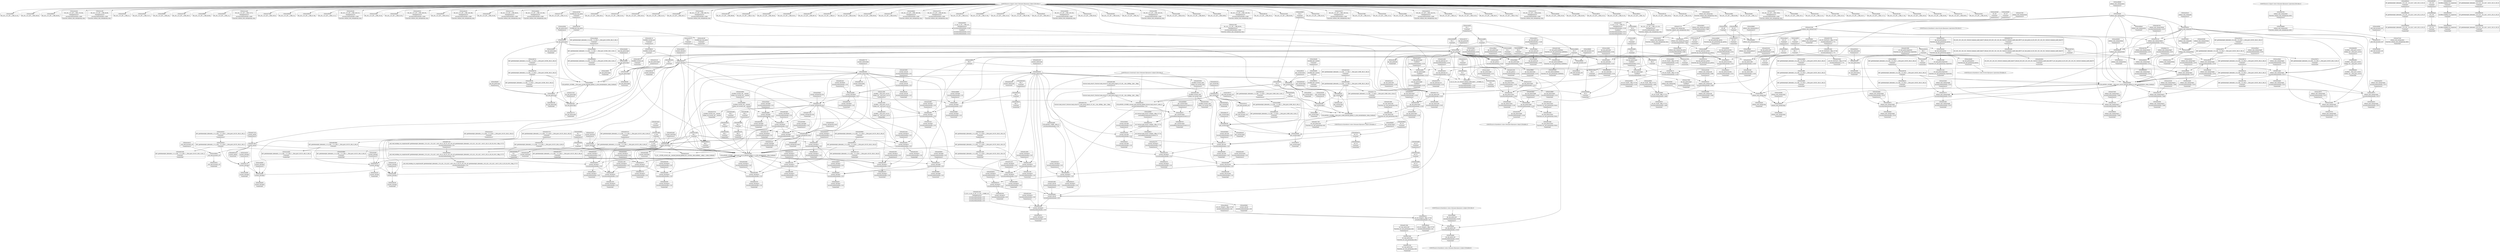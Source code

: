 digraph {
	CE0x4d26540 [shape=record,shape=Mrecord,label="{CE0x4d26540|current_sid:tmp12|security/selinux/hooks.c,218|*SummSink*}"]
	CE0x4cf4ed0 [shape=record,shape=Mrecord,label="{CE0x4cf4ed0|selinux_sem_semop:entry}"]
	CE0x4ce6d60 [shape=record,shape=Mrecord,label="{CE0x4ce6d60|i32_0|*Constant*}"]
	CE0x4d2b940 [shape=record,shape=Mrecord,label="{CE0x4d2b940|i32_1|*Constant*}"]
	CE0x4ce86d0 [shape=record,shape=Mrecord,label="{CE0x4ce86d0|ipc_has_perm:ipc_perms|Function::ipc_has_perm&Arg::ipc_perms::|*SummSource*}"]
	CE0x4cdd7c0 [shape=record,shape=Mrecord,label="{CE0x4cdd7c0|i64*_getelementptr_inbounds_(_2_x_i64_,_2_x_i64_*___llvm_gcov_ctr294,_i64_0,_i64_0)|*Constant*|*SummSource*}"]
	CE0x4d1d430 [shape=record,shape=Mrecord,label="{CE0x4d1d430|current_sid:call4|security/selinux/hooks.c,218}"]
	"CONST[source:1(input),value:2(dynamic)][purpose:{object}][SrcIdx:1]"
	CE0x4d29a70 [shape=record,shape=Mrecord,label="{CE0x4d29a70|i32_78|*Constant*}"]
	CE0x4d1e160 [shape=record,shape=Mrecord,label="{CE0x4d1e160|ipc_has_perm:u|security/selinux/hooks.c,5134|*SummSink*}"]
	CE0x4cfa560 [shape=record,shape=Mrecord,label="{CE0x4cfa560|80:_i32,_112:_i8*,_:_CRE_56,57_}"]
	CE0x4d22090 [shape=record,shape=Mrecord,label="{CE0x4d22090|avc_has_perm:requested|Function::avc_has_perm&Arg::requested::|*SummSource*}"]
	CE0x4ce38c0 [shape=record,shape=Mrecord,label="{CE0x4ce38c0|80:_i32,_112:_i8*,_:_CRE_37,38_}"]
	CE0x4cf8000 [shape=record,shape=Mrecord,label="{CE0x4cf8000|selinux_sem_semop:tmp11|security/selinux/hooks.c,5480|*SummSink*}"]
	CE0x4cffa60 [shape=record,shape=Mrecord,label="{CE0x4cffa60|ipc_has_perm:type|security/selinux/hooks.c,5133}"]
	CE0x4cfc1e0 [shape=record,shape=Mrecord,label="{CE0x4cfc1e0|ipc_has_perm:tmp3|*SummSource*}"]
	CE0x4d2fae0 [shape=record,shape=Mrecord,label="{CE0x4d2fae0|current_sid:tmp7|security/selinux/hooks.c,218}"]
	CE0x4ceb6a0 [shape=record,shape=Mrecord,label="{CE0x4ceb6a0|i64*_getelementptr_inbounds_(_2_x_i64_,_2_x_i64_*___llvm_gcov_ctr294,_i64_0,_i64_1)|*Constant*|*SummSource*}"]
	CE0x4d21460 [shape=record,shape=Mrecord,label="{CE0x4d21460|avc_has_perm:tsid|Function::avc_has_perm&Arg::tsid::}"]
	CE0x4ce2320 [shape=record,shape=Mrecord,label="{CE0x4ce2320|80:_i32,_112:_i8*,_:_CRE_92,96_|*MultipleSource*|security/selinux/hooks.c,5480|Function::selinux_sem_semop&Arg::sma::}"]
	CE0x4cf8e50 [shape=record,shape=Mrecord,label="{CE0x4cf8e50|_call_void_mcount()_#3|*SummSink*}"]
	CE0x4cccd50 [shape=record,shape=Mrecord,label="{CE0x4cccd50|GLOBAL:__llvm_gcov_ctr125|Global_var:__llvm_gcov_ctr125}"]
	CE0x4cdebd0 [shape=record,shape=Mrecord,label="{CE0x4cdebd0|80:_i32,_112:_i8*,_:_CRE_25,26_}"]
	CE0x4d2f830 [shape=record,shape=Mrecord,label="{CE0x4d2f830|current_sid:tmp6|security/selinux/hooks.c,218|*SummSource*}"]
	CE0x4ce9690 [shape=record,shape=Mrecord,label="{CE0x4ce9690|i64*_getelementptr_inbounds_(_2_x_i64_,_2_x_i64_*___llvm_gcov_ctr294,_i64_0,_i64_1)|*Constant*}"]
	CE0x4d1f340 [shape=record,shape=Mrecord,label="{CE0x4d1f340|ipc_has_perm:sclass|security/selinux/hooks.c,5136}"]
	CE0x4d25900 [shape=record,shape=Mrecord,label="{CE0x4d25900|current_sid:call|security/selinux/hooks.c,218|*SummSource*}"]
	CE0x4d1c1d0 [shape=record,shape=Mrecord,label="{CE0x4d1c1d0|current_sid:tmp18|security/selinux/hooks.c,218|*SummSource*}"]
	CE0x4d08400 [shape=record,shape=Mrecord,label="{CE0x4d08400|i8*_getelementptr_inbounds_(_25_x_i8_,_25_x_i8_*_.str3,_i32_0,_i32_0)|*Constant*}"]
	CE0x4cdef60 [shape=record,shape=Mrecord,label="{CE0x4cdef60|80:_i32,_112:_i8*,_:_CRE_28,29_}"]
	CE0x4cf41c0 [shape=record,shape=Mrecord,label="{CE0x4cf41c0|i64*_getelementptr_inbounds_(_6_x_i64_,_6_x_i64_*___llvm_gcov_ctr323,_i64_0,_i64_5)|*Constant*}"]
	CE0x4d1d060 [shape=record,shape=Mrecord,label="{CE0x4d1d060|current_sid:tmp20|security/selinux/hooks.c,218|*SummSink*}"]
	CE0x4d1f670 [shape=record,shape=Mrecord,label="{CE0x4d1f670|ipc_has_perm:tmp7|security/selinux/hooks.c,5136|*SummSource*}"]
	CE0x4cf1760 [shape=record,shape=Mrecord,label="{CE0x4cf1760|i64*_getelementptr_inbounds_(_6_x_i64_,_6_x_i64_*___llvm_gcov_ctr323,_i64_0,_i64_5)|*Constant*|*SummSink*}"]
	CE0x4ce9cf0 [shape=record,shape=Mrecord,label="{CE0x4ce9cf0|current_sid:tmp4|security/selinux/hooks.c,218}"]
	CE0x4cdfa60 [shape=record,shape=Mrecord,label="{CE0x4cdfa60|ipc_has_perm:call|security/selinux/hooks.c,5129|*SummSource*}"]
	CE0x4ce8160 [shape=record,shape=Mrecord,label="{CE0x4ce8160|GLOBAL:ipc_has_perm|*Constant*|*SummSource*}"]
	CE0x4cfbf70 [shape=record,shape=Mrecord,label="{CE0x4cfbf70|get_current:tmp3|*SummSink*}"]
	CE0x4ccf670 [shape=record,shape=Mrecord,label="{CE0x4ccf670|selinux_sem_semop:tmp5|security/selinux/hooks.c,5475|*SummSource*}"]
	CE0x4d08aa0 [shape=record,shape=Mrecord,label="{CE0x4d08aa0|i32_218|*Constant*}"]
	CE0x4d1dc40 [shape=record,shape=Mrecord,label="{CE0x4d1dc40|0:_i8,_:_GCMR_current_sid.__warned_internal_global_i8_0,_section_.data.unlikely_,_align_1:_elem_0:default:}"]
	CE0x4cdafc0 [shape=record,shape=Mrecord,label="{CE0x4cdafc0|i64_2|*Constant*|*SummSink*}"]
	CE0x4d21350 [shape=record,shape=Mrecord,label="{CE0x4d21350|avc_has_perm:ssid|Function::avc_has_perm&Arg::ssid::|*SummSink*}"]
	CE0x4cebed0 [shape=record,shape=Mrecord,label="{CE0x4cebed0|ipc_has_perm:tmp2|*SummSource*}"]
	CE0x4cea010 [shape=record,shape=Mrecord,label="{CE0x4cea010|get_current:tmp4|./arch/x86/include/asm/current.h,14}"]
	CE0x4cff250 [shape=record,shape=Mrecord,label="{CE0x4cff250|get_current:entry|*SummSource*}"]
	CE0x4d2ed50 [shape=record,shape=Mrecord,label="{CE0x4d2ed50|current_sid:tmp10|security/selinux/hooks.c,218}"]
	CE0x4d07ce0 [shape=record,shape=Mrecord,label="{CE0x4d07ce0|_call_void_lockdep_rcu_suspicious(i8*_getelementptr_inbounds_(_25_x_i8_,_25_x_i8_*_.str3,_i32_0,_i32_0),_i32_218,_i8*_getelementptr_inbounds_(_45_x_i8_,_45_x_i8_*_.str12,_i32_0,_i32_0))_#10,_!dbg_!27727|security/selinux/hooks.c,218|*SummSource*}"]
	CE0x4d2d220 [shape=record,shape=Mrecord,label="{CE0x4d2d220|get_current:bb|*SummSource*}"]
	CE0x4d21790 [shape=record,shape=Mrecord,label="{CE0x4d21790|avc_has_perm:tsid|Function::avc_has_perm&Arg::tsid::|*SummSink*}"]
	CE0x4cf9f70 [shape=record,shape=Mrecord,label="{CE0x4cf9f70|80:_i32,_112:_i8*,_:_CRE_51,52_}"]
	CE0x4cdd920 [shape=record,shape=Mrecord,label="{CE0x4cdd920|current_sid:tmp7|security/selinux/hooks.c,218|*SummSource*}"]
	CE0x4d224b0 [shape=record,shape=Mrecord,label="{CE0x4d224b0|avc_has_perm:auditdata|Function::avc_has_perm&Arg::auditdata::|*SummSource*}"]
	CE0x4ce9bf0 [shape=record,shape=Mrecord,label="{CE0x4ce9bf0|i64_0|*Constant*}"]
	CE0x4d26900 [shape=record,shape=Mrecord,label="{CE0x4d26900|i64*_getelementptr_inbounds_(_11_x_i64_,_11_x_i64_*___llvm_gcov_ctr125,_i64_0,_i64_6)|*Constant*|*SummSource*}"]
	CE0x4cd3020 [shape=record,shape=Mrecord,label="{CE0x4cd3020|i64_1|*Constant*}"]
	CE0x4ce7080 [shape=record,shape=Mrecord,label="{CE0x4ce7080|ipc_has_perm:tmp4|*LoadInst*|security/selinux/hooks.c,5131|*SummSink*}"]
	CE0x4d2b410 [shape=record,shape=Mrecord,label="{CE0x4d2b410|current_sid:tmp22|security/selinux/hooks.c,218|*SummSink*}"]
	CE0x4d26410 [shape=record,shape=Mrecord,label="{CE0x4d26410|current_sid:tmp12|security/selinux/hooks.c,218|*SummSource*}"]
	CE0x4cdf260 [shape=record,shape=Mrecord,label="{CE0x4cdf260|80:_i32,_112:_i8*,_:_CRE_31,32_}"]
	CE0x4ce4d00 [shape=record,shape=Mrecord,label="{CE0x4ce4d00|ipc_has_perm:tmp6|*LoadInst*|security/selinux/hooks.c,5134}"]
	CE0x4d088b0 [shape=record,shape=Mrecord,label="{CE0x4d088b0|GLOBAL:lockdep_rcu_suspicious|*Constant*|*SummSource*}"]
	"CONST[source:0(mediator),value:0(static)][purpose:{operation}][SnkIdx:3]"
	"CONST[source:0(mediator),value:2(dynamic)][purpose:{object}][SnkIdx:2]"
	CE0x4cec270 [shape=record,shape=Mrecord,label="{CE0x4cec270|current_sid:tmp2}"]
	CE0x4cf6910 [shape=record,shape=Mrecord,label="{CE0x4cf6910|80:_i32,_112:_i8*,_:_CRE_7,8_}"]
	CE0x4cf8ef0 [shape=record,shape=Mrecord,label="{CE0x4cf8ef0|ipc_has_perm:call|security/selinux/hooks.c,5129}"]
	CE0x4d1ab70 [shape=record,shape=Mrecord,label="{CE0x4d1ab70|i64*_getelementptr_inbounds_(_11_x_i64_,_11_x_i64_*___llvm_gcov_ctr125,_i64_0,_i64_8)|*Constant*|*SummSink*}"]
	CE0x4cf0150 [shape=record,shape=Mrecord,label="{CE0x4cf0150|80:_i32,_112:_i8*,_:_CRE_43,44_}"]
	CE0x4cd0090 [shape=record,shape=Mrecord,label="{CE0x4cd0090|selinux_sem_semop:if.else|*SummSource*}"]
	CE0x608d460 [shape=record,shape=Mrecord,label="{CE0x608d460|GLOBAL:__llvm_gcov_ctr323|Global_var:__llvm_gcov_ctr323|*SummSink*}"]
	CE0x4cead60 [shape=record,shape=Mrecord,label="{CE0x4cead60|current_sid:tobool|security/selinux/hooks.c,218}"]
	CE0x4ce91d0 [shape=record,shape=Mrecord,label="{CE0x4ce91d0|ipc_has_perm:bb|*SummSink*}"]
	CE0x4ceb240 [shape=record,shape=Mrecord,label="{CE0x4ceb240|current_sid:tmp1|*SummSink*}"]
	CE0x4d1cec0 [shape=record,shape=Mrecord,label="{CE0x4d1cec0|current_sid:tmp20|security/selinux/hooks.c,218|*SummSource*}"]
	CE0x4cd5690 [shape=record,shape=Mrecord,label="{CE0x4cd5690|_ret_i32_%call,_!dbg_!27725|security/selinux/hooks.c,5480}"]
	CE0x4cfa1d0 [shape=record,shape=Mrecord,label="{CE0x4cfa1d0|80:_i32,_112:_i8*,_:_CRE_53,54_}"]
	CE0x4d02430 [shape=record,shape=Mrecord,label="{CE0x4d02430|i64_1|*Constant*}"]
	CE0x4cde9b0 [shape=record,shape=Mrecord,label="{CE0x4cde9b0|i32_0|*Constant*}"]
	CE0x4d27220 [shape=record,shape=Mrecord,label="{CE0x4d27220|current_sid:bb|*SummSource*}"]
	CE0x4cd9690 [shape=record,shape=Mrecord,label="{CE0x4cd9690|selinux_sem_semop:alter|Function::selinux_sem_semop&Arg::alter::}"]
	CE0x4d20850 [shape=record,shape=Mrecord,label="{CE0x4d20850|i32_(i32,_i32,_i16,_i32,_%struct.common_audit_data*)*_bitcast_(i32_(i32,_i32,_i16,_i32,_%struct.common_audit_data.495*)*_avc_has_perm_to_i32_(i32,_i32,_i16,_i32,_%struct.common_audit_data*)*)|*Constant*|*SummSink*}"]
	CE0x4d41490 [shape=record,shape=Mrecord,label="{CE0x4d41490|%struct.task_struct*_(%struct.task_struct**)*_asm_movq_%gs:$_1:P_,$0_,_r,im,_dirflag_,_fpsr_,_flags_|*SummSource*}"]
	CE0x4cea2c0 [shape=record,shape=Mrecord,label="{CE0x4cea2c0|i64*_getelementptr_inbounds_(_11_x_i64_,_11_x_i64_*___llvm_gcov_ctr125,_i64_0,_i64_0)|*Constant*|*SummSource*}"]
	CE0x4d1aa40 [shape=record,shape=Mrecord,label="{CE0x4d1aa40|i1_true|*Constant*|*SummSink*}"]
	CE0x4cfc010 [shape=record,shape=Mrecord,label="{CE0x4cfc010|_call_void_mcount()_#3}"]
	CE0x4d1adb0 [shape=record,shape=Mrecord,label="{CE0x4d1adb0|i64*_getelementptr_inbounds_(_11_x_i64_,_11_x_i64_*___llvm_gcov_ctr125,_i64_0,_i64_8)|*Constant*}"]
	CE0x4d2a1f0 [shape=record,shape=Mrecord,label="{CE0x4d2a1f0|current_sid:tmp21|security/selinux/hooks.c,218}"]
	CE0x4ceef10 [shape=record,shape=Mrecord,label="{CE0x4ceef10|_call_void_mcount()_#3|*SummSink*}"]
	CE0x4cdce20 [shape=record,shape=Mrecord,label="{CE0x4cdce20|current_sid:tmp|*SummSink*}"]
	CE0x4cfb2a0 [shape=record,shape=Mrecord,label="{CE0x4cfb2a0|current_sid:call|security/selinux/hooks.c,218|*SummSink*}"]
	CE0x4d1efe0 [shape=record,shape=Mrecord,label="{CE0x4d1efe0|0:_i16,_4:_i32,_:_CRE_0,2_|*MultipleSource*|security/selinux/hooks.c,5136|*LoadInst*|security/selinux/hooks.c,5131|security/selinux/hooks.c,5131}"]
	CE0x4d080c0 [shape=record,shape=Mrecord,label="{CE0x4d080c0|i8*_getelementptr_inbounds_(_25_x_i8_,_25_x_i8_*_.str3,_i32_0,_i32_0)|*Constant*|*SummSource*}"]
	CE0x4cf8c70 [shape=record,shape=Mrecord,label="{CE0x4cf8c70|i64*_getelementptr_inbounds_(_6_x_i64_,_6_x_i64_*___llvm_gcov_ctr323,_i64_0,_i64_5)|*Constant*|*SummSource*}"]
	CE0x4d2edc0 [shape=record,shape=Mrecord,label="{CE0x4d2edc0|i64_5|*Constant*}"]
	CE0x4ccf750 [shape=record,shape=Mrecord,label="{CE0x4ccf750|selinux_sem_semop:tmp5|security/selinux/hooks.c,5475|*SummSink*}"]
	CE0x4d1b720 [shape=record,shape=Mrecord,label="{CE0x4d1b720|i64*_getelementptr_inbounds_(_11_x_i64_,_11_x_i64_*___llvm_gcov_ctr125,_i64_0,_i64_9)|*Constant*|*SummSource*}"]
	CE0x4d20b10 [shape=record,shape=Mrecord,label="{CE0x4d20b10|avc_has_perm:entry|*SummSource*}"]
	CE0x4cd5560 [shape=record,shape=Mrecord,label="{CE0x4cd5560|selinux_sem_semop:call|security/selinux/hooks.c,5480|*SummSource*}"]
	CE0x4ce0ff0 [shape=record,shape=Mrecord,label="{CE0x4ce0ff0|i64*_getelementptr_inbounds_(_6_x_i64_,_6_x_i64_*___llvm_gcov_ctr323,_i64_0,_i64_0)|*Constant*}"]
	CE0x4ce52a0 [shape=record,shape=Mrecord,label="{CE0x4ce52a0|current_sid:if.end|*SummSource*}"]
	CE0x4d29ae0 [shape=record,shape=Mrecord,label="{CE0x4d29ae0|i32_78|*Constant*|*SummSink*}"]
	CE0x4cdf530 [shape=record,shape=Mrecord,label="{CE0x4cdf530|selinux_sem_semop:tmp6|security/selinux/hooks.c,5476}"]
	CE0x4cf7e90 [shape=record,shape=Mrecord,label="{CE0x4cf7e90|selinux_sem_semop:tmp11|security/selinux/hooks.c,5480|*SummSource*}"]
	CE0x4cec0d0 [shape=record,shape=Mrecord,label="{CE0x4cec0d0|current_sid:tmp1}"]
	CE0x4ce5db0 [shape=record,shape=Mrecord,label="{CE0x4ce5db0|80:_i32,_112:_i8*,_:_CRE_65,66_}"]
	CE0x4ce7420 [shape=record,shape=Mrecord,label="{CE0x4ce7420|ipc_has_perm:tmp1|*SummSource*}"]
	CE0x4d2a510 [shape=record,shape=Mrecord,label="{CE0x4d2a510|current_sid:tmp21|security/selinux/hooks.c,218|*SummSink*}"]
	CE0x4d34160 [shape=record,shape=Mrecord,label="{CE0x4d34160|current_sid:do.end|*SummSource*}"]
	CE0x4cea4b0 [shape=record,shape=Mrecord,label="{CE0x4cea4b0|i64*_getelementptr_inbounds_(_11_x_i64_,_11_x_i64_*___llvm_gcov_ctr125,_i64_0,_i64_0)|*Constant*|*SummSink*}"]
	CE0x4ce6bf0 [shape=record,shape=Mrecord,label="{CE0x4ce6bf0|i32_10|*Constant*|*SummSink*}"]
	CE0x4ce4010 [shape=record,shape=Mrecord,label="{CE0x4ce4010|current_sid:tmp2|*SummSource*}"]
	CE0x4cd86d0 [shape=record,shape=Mrecord,label="{CE0x4cd86d0|selinux_sem_semop:entry|*SummSource*}"]
	CE0x4cf1b00 [shape=record,shape=Mrecord,label="{CE0x4cf1b00|selinux_sem_semop:tmp8|security/selinux/hooks.c,5478|*SummSource*}"]
	CE0x4d304b0 [shape=record,shape=Mrecord,label="{CE0x4d304b0|i8_1|*Constant*}"]
	CE0x4ce8080 [shape=record,shape=Mrecord,label="{CE0x4ce8080|_ret_i32_%call,_!dbg_!27725|security/selinux/hooks.c,5480|*SummSource*}"]
	CE0x4d29e80 [shape=record,shape=Mrecord,label="{CE0x4d29e80|current_sid:cred|security/selinux/hooks.c,218|*SummSink*}"]
	CE0x4cf44d0 [shape=record,shape=Mrecord,label="{CE0x4cf44d0|80:_i32,_112:_i8*,_:_CRE_1,2_}"]
	CE0x4ce1b30 [shape=record,shape=Mrecord,label="{CE0x4ce1b30|80:_i32,_112:_i8*,_:_CRE_76,80_|*MultipleSource*|security/selinux/hooks.c,5480|Function::selinux_sem_semop&Arg::sma::}"]
	CE0x4d02d60 [shape=record,shape=Mrecord,label="{CE0x4d02d60|i64_4|*Constant*}"]
	CE0x4d1b0c0 [shape=record,shape=Mrecord,label="{CE0x4d1b0c0|i8_4|*Constant*}"]
	CE0x4cf73e0 [shape=record,shape=Mrecord,label="{CE0x4cf73e0|selinux_sem_semop:alter|Function::selinux_sem_semop&Arg::alter::|*SummSink*}"]
	CE0x4cf0df0 [shape=record,shape=Mrecord,label="{CE0x4cf0df0|80:_i32,_112:_i8*,_:_CRE_10,11_}"]
	CE0x4d1d730 [shape=record,shape=Mrecord,label="{CE0x4d1d730|GLOBAL:current_sid.__warned|Global_var:current_sid.__warned|*SummSink*}"]
	CE0x4cf1050 [shape=record,shape=Mrecord,label="{CE0x4cf1050|80:_i32,_112:_i8*,_:_CRE_12,13_}"]
	CE0x4d20200 [shape=record,shape=Mrecord,label="{CE0x4d20200|ipc_has_perm:call2|security/selinux/hooks.c,5136|*SummSource*}"]
	CE0x4cf78f0 [shape=record,shape=Mrecord,label="{CE0x4cf78f0|80:_i32,_112:_i8*,_:_CRE_22,23_}"]
	CE0x4d32630 [shape=record,shape=Mrecord,label="{CE0x4d32630|GLOBAL:current_task|Global_var:current_task|*SummSource*}"]
	CE0x4ce82b0 [shape=record,shape=Mrecord,label="{CE0x4ce82b0|ipc_has_perm:entry}"]
	CE0x4cf5010 [shape=record,shape=Mrecord,label="{CE0x4cf5010|i64*_getelementptr_inbounds_(_6_x_i64_,_6_x_i64_*___llvm_gcov_ctr323,_i64_0,_i64_3)|*Constant*|*SummSource*}"]
	CE0x4cf30a0 [shape=record,shape=Mrecord,label="{CE0x4cf30a0|80:_i32,_112:_i8*,_:_CRE_16,17_}"]
	CE0x4d21060 [shape=record,shape=Mrecord,label="{CE0x4d21060|avc_has_perm:ssid|Function::avc_has_perm&Arg::ssid::}"]
	CE0x4cee0b0 [shape=record,shape=Mrecord,label="{CE0x4cee0b0|selinux_sem_semop:if.then}"]
	CE0x4cddb80 [shape=record,shape=Mrecord,label="{CE0x4cddb80|GLOBAL:current_sid.__warned|Global_var:current_sid.__warned}"]
	CE0x4cedb20 [shape=record,shape=Mrecord,label="{CE0x4cedb20|GLOBAL:current_sid|*Constant*}"]
	CE0x4d02920 [shape=record,shape=Mrecord,label="{CE0x4d02920|current_sid:tmp8|security/selinux/hooks.c,218|*SummSink*}"]
	CE0x4cfeac0 [shape=record,shape=Mrecord,label="{CE0x4cfeac0|current_sid:call4|security/selinux/hooks.c,218|*SummSink*}"]
	CE0x4ce0bf0 [shape=record,shape=Mrecord,label="{CE0x4ce0bf0|i64*_getelementptr_inbounds_(_6_x_i64_,_6_x_i64_*___llvm_gcov_ctr323,_i64_0,_i64_0)|*Constant*|*SummSink*}"]
	CE0x4ce9910 [shape=record,shape=Mrecord,label="{CE0x4ce9910|ipc_has_perm:ad|security/selinux/hooks.c, 5128|*SummSource*}"]
	CE0x4d09140 [shape=record,shape=Mrecord,label="{CE0x4d09140|i32_218|*Constant*|*SummSink*}"]
	CE0x4ce1190 [shape=record,shape=Mrecord,label="{CE0x4ce1190|get_current:tmp|*SummSink*}"]
	CE0x4ce9b10 [shape=record,shape=Mrecord,label="{CE0x4ce9b10|i64_3|*Constant*|*SummSink*}"]
	CE0x4d024a0 [shape=record,shape=Mrecord,label="{CE0x4d024a0|ipc_has_perm:tmp1}"]
	CE0x4d1fde0 [shape=record,shape=Mrecord,label="{CE0x4d1fde0|ipc_has_perm:tmp8|security/selinux/hooks.c,5136|*SummSource*}"]
	CE0x4d212b0 [shape=record,shape=Mrecord,label="{CE0x4d212b0|avc_has_perm:ssid|Function::avc_has_perm&Arg::ssid::|*SummSource*}"]
	CE0x4ce8c70 [shape=record,shape=Mrecord,label="{CE0x4ce8c70|_ret_i32_%call2,_!dbg_!27728|security/selinux/hooks.c,5136}"]
	CE0x4ce64d0 [shape=record,shape=Mrecord,label="{CE0x4ce64d0|80:_i32,_112:_i8*,_:_CRE_71,72_}"]
	CE0x4d31610 [shape=record,shape=Mrecord,label="{CE0x4d31610|current_sid:tmp13|security/selinux/hooks.c,218|*SummSource*}"]
	CE0x4ccda40 [shape=record,shape=Mrecord,label="{CE0x4ccda40|ipc_has_perm:tmp5|security/selinux/hooks.c,5131|*SummSource*}"]
	CE0x4cf31d0 [shape=record,shape=Mrecord,label="{CE0x4cf31d0|80:_i32,_112:_i8*,_:_CRE_17,18_}"]
	CE0x4cf3300 [shape=record,shape=Mrecord,label="{CE0x4cf3300|80:_i32,_112:_i8*,_:_CRE_18,19_}"]
	CE0x59cb9d0 [shape=record,shape=Mrecord,label="{CE0x59cb9d0|selinux_sem_semop:tmp9|security/selinux/hooks.c,5478|*SummSource*}"]
	CE0x4d03190 [shape=record,shape=Mrecord,label="{CE0x4d03190|ipc_has_perm:tmp|*SummSink*}"]
	CE0x4d22940 [shape=record,shape=Mrecord,label="{CE0x4d22940|_ret_i32_%retval.0,_!dbg_!27728|security/selinux/avc.c,775|*SummSink*}"]
	CE0x4cf47b0 [shape=record,shape=Mrecord,label="{CE0x4cf47b0|80:_i32,_112:_i8*,_:_CRE_29,30_}"]
	CE0x4d1a6f0 [shape=record,shape=Mrecord,label="{CE0x4d1a6f0|i1_true|*Constant*}"]
	CE0x4d09750 [shape=record,shape=Mrecord,label="{CE0x4d09750|get_current:tmp4|./arch/x86/include/asm/current.h,14|*SummSink*}"]
	CE0x4d33250 [shape=record,shape=Mrecord,label="{CE0x4d33250|current_sid:tmp14|security/selinux/hooks.c,218|*SummSink*}"]
	CE0x4cfe3f0 [shape=record,shape=Mrecord,label="{CE0x4cfe3f0|current_sid:tmp|*SummSource*}"]
	CE0x4cd30d0 [shape=record,shape=Mrecord,label="{CE0x4cd30d0|selinux_sem_semop:tmp1|*SummSource*}"]
	CE0x4cdda50 [shape=record,shape=Mrecord,label="{CE0x4cdda50|current_sid:tmp7|security/selinux/hooks.c,218|*SummSink*}"]
	CE0x4cd2ec0 [shape=record,shape=Mrecord,label="{CE0x4cd2ec0|selinux_sem_semop:bb|*SummSource*}"]
	CE0x4d2d3a0 [shape=record,shape=Mrecord,label="{CE0x4d2d3a0|get_current:bb|*SummSink*}"]
	CE0x4ce0d90 [shape=record,shape=Mrecord,label="{CE0x4ce0d90|i64*_getelementptr_inbounds_(_6_x_i64_,_6_x_i64_*___llvm_gcov_ctr323,_i64_0,_i64_0)|*Constant*|*SummSource*}"]
	CE0x4ce9570 [shape=record,shape=Mrecord,label="{CE0x4ce9570|ipc_has_perm:bb|*SummSource*}"]
	CE0x4cdd270 [shape=record,shape=Mrecord,label="{CE0x4cdd270|GLOBAL:current_sid|*Constant*|*SummSink*}"]
	CE0x4d2a890 [shape=record,shape=Mrecord,label="{CE0x4d2a890|i32_22|*Constant*|*SummSink*}"]
	CE0x4d1de50 [shape=record,shape=Mrecord,label="{CE0x4d1de50|ipc_has_perm:ipc_id|security/selinux/hooks.c,5134}"]
	CE0x4d02ab0 [shape=record,shape=Mrecord,label="{CE0x4d02ab0|current_sid:tobool1|security/selinux/hooks.c,218|*SummSource*}"]
	CE0x69ee6c0 [shape=record,shape=Mrecord,label="{CE0x69ee6c0|i64_0|*Constant*}"]
	CE0x4d07d50 [shape=record,shape=Mrecord,label="{CE0x4d07d50|_call_void_lockdep_rcu_suspicious(i8*_getelementptr_inbounds_(_25_x_i8_,_25_x_i8_*_.str3,_i32_0,_i32_0),_i32_218,_i8*_getelementptr_inbounds_(_45_x_i8_,_45_x_i8_*_.str12,_i32_0,_i32_0))_#10,_!dbg_!27727|security/selinux/hooks.c,218|*SummSink*}"]
	CE0x4ce98a0 [shape=record,shape=Mrecord,label="{CE0x4ce98a0|ipc_has_perm:ad|security/selinux/hooks.c, 5128}"]
	CE0x4d2b310 [shape=record,shape=Mrecord,label="{CE0x4d2b310|current_sid:tmp23|security/selinux/hooks.c,218}"]
	CE0x4d22fc0 [shape=record,shape=Mrecord,label="{CE0x4d22fc0|current_sid:tmp10|security/selinux/hooks.c,218|*SummSink*}"]
	CE0x45aa0c0 [shape=record,shape=Mrecord,label="{CE0x45aa0c0|selinux_sem_semop:tmp4|security/selinux/hooks.c,5475|*SummSink*}"]
	CE0x4d6a3e0 [shape=record,shape=Mrecord,label="{CE0x4d6a3e0|get_current:tmp}"]
	CE0x4d2bad0 [shape=record,shape=Mrecord,label="{CE0x4d2bad0|i64_1|*Constant*}"]
	CE0x4d028b0 [shape=record,shape=Mrecord,label="{CE0x4d028b0|i64*_getelementptr_inbounds_(_11_x_i64_,_11_x_i64_*___llvm_gcov_ctr125,_i64_0,_i64_0)|*Constant*}"]
	CE0x4ce6ac0 [shape=record,shape=Mrecord,label="{CE0x4ce6ac0|i32_10|*Constant*|*SummSource*}"]
	CE0x4ce57c0 [shape=record,shape=Mrecord,label="{CE0x4ce57c0|80:_i32,_112:_i8*,_:_CRE_60,61_}"]
	CE0x4cebe60 [shape=record,shape=Mrecord,label="{CE0x4cebe60|ipc_has_perm:tmp2}"]
	CE0x4ce4080 [shape=record,shape=Mrecord,label="{CE0x4ce4080|current_sid:tmp2|*SummSink*}"]
	CE0x4cea770 [shape=record,shape=Mrecord,label="{CE0x4cea770|ipc_has_perm:tmp1|*SummSink*}"]
	"CONST[source:0(mediator),value:2(dynamic)][purpose:{object}][SnkIdx:1]"
	CE0x4cd7ef0 [shape=record,shape=Mrecord,label="{CE0x4cd7ef0|selinux_sem_semop:if.end|*SummSource*}"]
	CE0x4cfe380 [shape=record,shape=Mrecord,label="{CE0x4cfe380|COLLAPSED:_GCMRE___llvm_gcov_ctr125_internal_global_11_x_i64_zeroinitializer:_elem_0:default:}"]
	CE0x4d1b920 [shape=record,shape=Mrecord,label="{CE0x4d1b920|current_sid:tmp17|security/selinux/hooks.c,218}"]
	CE0x4d33670 [shape=record,shape=Mrecord,label="{CE0x4d33670|current_sid:tmp15|security/selinux/hooks.c,218}"]
	CE0x4d2ec00 [shape=record,shape=Mrecord,label="{CE0x4d2ec00|i64_4|*Constant*|*SummSink*}"]
	CE0x4d29c70 [shape=record,shape=Mrecord,label="{CE0x4d29c70|current_sid:cred|security/selinux/hooks.c,218}"]
	CE0x4d2f1a0 [shape=record,shape=Mrecord,label="{CE0x4d2f1a0|current_sid:tmp9|security/selinux/hooks.c,218|*SummSink*}"]
	CE0x4ce3530 [shape=record,shape=Mrecord,label="{CE0x4ce3530|80:_i32,_112:_i8*,_:_CRE_34,35_}"]
	CE0x4cff010 [shape=record,shape=Mrecord,label="{CE0x4cff010|GLOBAL:get_current|*Constant*|*SummSink*}"]
	CE0x4cdd110 [shape=record,shape=Mrecord,label="{CE0x4cdd110|GLOBAL:current_sid|*Constant*|*SummSource*}"]
	CE0x4cdb1e0 [shape=record,shape=Mrecord,label="{CE0x4cdb1e0|selinux_sem_semop:if.else|*SummSink*}"]
	"CONST[source:0(mediator),value:2(dynamic)][purpose:{subject}][SrcIdx:5]"
	CE0x4d2beb0 [shape=record,shape=Mrecord,label="{CE0x4d2beb0|current_sid:sid|security/selinux/hooks.c,220}"]
	CE0x4d27010 [shape=record,shape=Mrecord,label="{CE0x4d27010|current_sid:land.lhs.true|*SummSink*}"]
	CE0x6c2cab0 [shape=record,shape=Mrecord,label="{CE0x6c2cab0|selinux_sem_semop:tmp3|security/selinux/hooks.c,5475}"]
	CE0x4cf4980 [shape=record,shape=Mrecord,label="{CE0x4cf4980|selinux_sem_semop:if.end|*SummSink*}"]
	CE0x4d20df0 [shape=record,shape=Mrecord,label="{CE0x4d20df0|avc_has_perm:entry|*SummSink*}"]
	CE0x4d2ef30 [shape=record,shape=Mrecord,label="{CE0x4d2ef30|i64_5|*Constant*|*SummSink*}"]
	CE0x4cefef0 [shape=record,shape=Mrecord,label="{CE0x4cefef0|80:_i32,_112:_i8*,_:_CRE_41,42_}"]
	CE0x4cdb030 [shape=record,shape=Mrecord,label="{CE0x4cdb030|selinux_sem_semop:tmp2|security/selinux/hooks.c,5475}"]
	CE0x4ce39f0 [shape=record,shape=Mrecord,label="{CE0x4ce39f0|80:_i32,_112:_i8*,_:_CRE_38,39_}"]
	CE0x4cf9d10 [shape=record,shape=Mrecord,label="{CE0x4cf9d10|80:_i32,_112:_i8*,_:_CRE_49,50_}"]
	CE0x4d2c0d0 [shape=record,shape=Mrecord,label="{CE0x4d2c0d0|current_sid:sid|security/selinux/hooks.c,220|*SummSource*}"]
	CE0x4cd4c80 [shape=record,shape=Mrecord,label="{CE0x4cd4c80|80:_i32,_112:_i8*,_:_CRE_176,184_|*MultipleSource*|security/selinux/hooks.c,5480|Function::selinux_sem_semop&Arg::sma::}"]
	CE0x4cedf70 [shape=record,shape=Mrecord,label="{CE0x4cedf70|i64*_getelementptr_inbounds_(_6_x_i64_,_6_x_i64_*___llvm_gcov_ctr323,_i64_0,_i64_3)|*Constant*}"]
	CE0x4ce1ef0 [shape=record,shape=Mrecord,label="{CE0x4ce1ef0|80:_i32,_112:_i8*,_:_CRE_84,88_|*MultipleSource*|security/selinux/hooks.c,5480|Function::selinux_sem_semop&Arg::sma::}"]
	CE0x4cf43a0 [shape=record,shape=Mrecord,label="{CE0x4cf43a0|80:_i32,_112:_i8*,_:_CRE_0,1_}"]
	CE0x4d1b550 [shape=record,shape=Mrecord,label="{CE0x4d1b550|i64*_getelementptr_inbounds_(_11_x_i64_,_11_x_i64_*___llvm_gcov_ctr125,_i64_0,_i64_9)|*Constant*}"]
	CE0x4ceb840 [shape=record,shape=Mrecord,label="{CE0x4ceb840|current_sid:tmp3|*SummSource*}"]
	CE0x4ceba30 [shape=record,shape=Mrecord,label="{CE0x4ceba30|current_sid:tmp3|*SummSink*}"]
	CE0x4d21bd0 [shape=record,shape=Mrecord,label="{CE0x4d21bd0|avc_has_perm:tclass|Function::avc_has_perm&Arg::tclass::|*SummSink*}"]
	CE0x4d02600 [shape=record,shape=Mrecord,label="{CE0x4d02600|current_sid:do.body}"]
	CE0x4ce63a0 [shape=record,shape=Mrecord,label="{CE0x4ce63a0|80:_i32,_112:_i8*,_:_CRE_70,71_}"]
	CE0x4ce8a20 [shape=record,shape=Mrecord,label="{CE0x4ce8a20|ipc_has_perm:perms|Function::ipc_has_perm&Arg::perms::|*SummSource*}"]
	CE0x4cf0b90 [shape=record,shape=Mrecord,label="{CE0x4cf0b90|80:_i32,_112:_i8*,_:_CRE_8,9_}"]
	CE0x4d1c480 [shape=record,shape=Mrecord,label="{CE0x4d1c480|current_sid:tmp19|security/selinux/hooks.c,218}"]
	CE0x4d22440 [shape=record,shape=Mrecord,label="{CE0x4d22440|avc_has_perm:auditdata|Function::avc_has_perm&Arg::auditdata::}"]
	CE0x4d40ce0 [shape=record,shape=Mrecord,label="{CE0x4d40ce0|get_current:tmp2|*SummSink*}"]
	CE0x4ce0a80 [shape=record,shape=Mrecord,label="{CE0x4ce0a80|selinux_sem_semop:tmp3|security/selinux/hooks.c,5475|*SummSink*}"]
	CE0x4ce3790 [shape=record,shape=Mrecord,label="{CE0x4ce3790|80:_i32,_112:_i8*,_:_CRE_36,37_}"]
	CE0x4cf9bf0 [shape=record,shape=Mrecord,label="{CE0x4cf9bf0|80:_i32,_112:_i8*,_:_CRE_48,49_}"]
	CE0x4d29de0 [shape=record,shape=Mrecord,label="{CE0x4d29de0|current_sid:cred|security/selinux/hooks.c,218|*SummSource*}"]
	CE0x4cf4610 [shape=record,shape=Mrecord,label="{CE0x4cf4610|80:_i32,_112:_i8*,_:_CRE_2,3_}"]
	CE0x4ce8a90 [shape=record,shape=Mrecord,label="{CE0x4ce8a90|ipc_has_perm:perms|Function::ipc_has_perm&Arg::perms::|*SummSink*}"]
	CE0x4d02ff0 [shape=record,shape=Mrecord,label="{CE0x4d02ff0|i64_4|*Constant*|*SummSource*}"]
	CE0x4ceb4b0 [shape=record,shape=Mrecord,label="{CE0x4ceb4b0|get_current:tmp3}"]
	CE0x4d2a4a0 [shape=record,shape=Mrecord,label="{CE0x4d2a4a0|i32_22|*Constant*}"]
	CE0x4d22e40 [shape=record,shape=Mrecord,label="{CE0x4d22e40|current_sid:tmp10|security/selinux/hooks.c,218|*SummSource*}"]
	CE0x4ce1a00 [shape=record,shape=Mrecord,label="{CE0x4ce1a00|80:_i32,_112:_i8*,_:_CRE_72,73_|*MultipleSource*|security/selinux/hooks.c,5480|Function::selinux_sem_semop&Arg::sma::}"]
	CE0x4cfad20 [shape=record,shape=Mrecord,label="{CE0x4cfad20|selinux_sem_semop:sma|Function::selinux_sem_semop&Arg::sma::|*SummSink*}"]
	CE0x4d027e0 [shape=record,shape=Mrecord,label="{CE0x4d027e0|current_sid:do.body|*SummSink*}"]
	CE0x69ee7c0 [shape=record,shape=Mrecord,label="{CE0x69ee7c0|selinux_sem_semop:tmp2|security/selinux/hooks.c,5475|*SummSource*}"]
	CE0x4cf3970 [shape=record,shape=Mrecord,label="{CE0x4cf3970|i64*_getelementptr_inbounds_(_6_x_i64_,_6_x_i64_*___llvm_gcov_ctr323,_i64_0,_i64_3)|*Constant*|*SummSink*}"]
	CE0x4cd5f10 [shape=record,shape=Mrecord,label="{CE0x4cd5f10|_ret_i32_%call,_!dbg_!27725|security/selinux/hooks.c,5480|*SummSink*}"]
	CE0x4d1ccd0 [shape=record,shape=Mrecord,label="{CE0x4d1ccd0|current_sid:tmp19|security/selinux/hooks.c,218|*SummSink*}"]
	CE0x4cf7560 [shape=record,shape=Mrecord,label="{CE0x4cf7560|80:_i32,_112:_i8*,_:_CRE_19,20_}"]
	CE0x4cfe310 [shape=record,shape=Mrecord,label="{CE0x4cfe310|current_sid:tmp}"]
	CE0x4ce87e0 [shape=record,shape=Mrecord,label="{CE0x4ce87e0|ipc_has_perm:ipc_perms|Function::ipc_has_perm&Arg::ipc_perms::|*SummSink*}"]
	CE0x4cd06d0 [shape=record,shape=Mrecord,label="{CE0x4cd06d0|i32_0|*Constant*|*SummSink*}"]
	CE0x4d32280 [shape=record,shape=Mrecord,label="{CE0x4d32280|i64*_getelementptr_inbounds_(_11_x_i64_,_11_x_i64_*___llvm_gcov_ctr125,_i64_0,_i64_1)|*Constant*|*SummSink*}"]
	CE0x4cdd750 [shape=record,shape=Mrecord,label="{CE0x4cdd750|i64*_getelementptr_inbounds_(_2_x_i64_,_2_x_i64_*___llvm_gcov_ctr294,_i64_0,_i64_0)|*Constant*}"]
	CE0x4d24fb0 [shape=record,shape=Mrecord,label="{CE0x4d24fb0|current_sid:tmp5|security/selinux/hooks.c,218|*SummSource*}"]
	CE0x4d2c3e0 [shape=record,shape=Mrecord,label="{CE0x4d2c3e0|0:_i32,_4:_i32,_8:_i32,_12:_i32,_:_CMRE_4,8_|*MultipleSource*|security/selinux/hooks.c,218|security/selinux/hooks.c,218|security/selinux/hooks.c,220}"]
	CE0x4cf94e0 [shape=record,shape=Mrecord,label="{CE0x4cf94e0|_ret_i32_%tmp24,_!dbg_!27742|security/selinux/hooks.c,220|*SummSink*}"]
	CE0x61bf5f0 [shape=record,shape=Mrecord,label="{CE0x61bf5f0|selinux_sem_semop:tmp}"]
	CE0x4cf64e0 [shape=record,shape=Mrecord,label="{CE0x4cf64e0|80:_i32,_112:_i8*,_:_CRE_3,4_}"]
	CE0x4cf0610 [shape=record,shape=Mrecord,label="{CE0x4cf0610|80:_i32,_112:_i8*,_:_CRE_47,48_}"]
	CE0x4d270f0 [shape=record,shape=Mrecord,label="{CE0x4d270f0|current_sid:bb}"]
	CE0x59cb870 [shape=record,shape=Mrecord,label="{CE0x59cb870|selinux_sem_semop:tmp9|security/selinux/hooks.c,5478}"]
	CE0x4cff610 [shape=record,shape=Mrecord,label="{CE0x4cff610|_ret_%struct.task_struct*_%tmp4,_!dbg_!27714|./arch/x86/include/asm/current.h,14|*SummSink*}"]
	CE0x4d32f00 [shape=record,shape=Mrecord,label="{CE0x4d32f00|current_sid:tmp14|security/selinux/hooks.c,218}"]
	CE0x4d1bd50 [shape=record,shape=Mrecord,label="{CE0x4d1bd50|current_sid:tmp17|security/selinux/hooks.c,218|*SummSink*}"]
	CE0x4cf0f20 [shape=record,shape=Mrecord,label="{CE0x4cf0f20|80:_i32,_112:_i8*,_:_CRE_11,12_}"]
	"CONST[source:0(mediator),value:0(static)][purpose:{operation}][SrcIdx:3]"
	CE0x4d2d070 [shape=record,shape=Mrecord,label="{CE0x4d2d070|current_sid:tmp24|security/selinux/hooks.c,220|*SummSink*}"]
	CE0x4cd0660 [shape=record,shape=Mrecord,label="{CE0x4cd0660|i32_0|*Constant*|*SummSource*}"]
	CE0x4cd3620 [shape=record,shape=Mrecord,label="{CE0x4cd3620|selinux_sem_semop:bb}"]
	CE0x4ce0970 [shape=record,shape=Mrecord,label="{CE0x4ce0970|selinux_sem_semop:tmp4|security/selinux/hooks.c,5475}"]
	CE0x4ce0860 [shape=record,shape=Mrecord,label="{CE0x4ce0860|i64*_getelementptr_inbounds_(_2_x_i64_,_2_x_i64_*___llvm_gcov_ctr98,_i64_0,_i64_1)|*Constant*}"]
	CE0x4cfae50 [shape=record,shape=Mrecord,label="{CE0x4cfae50|selinux_sem_semop:sem_perm|security/selinux/hooks.c,5480}"]
	CE0x4d2b020 [shape=record,shape=Mrecord,label="{CE0x4d2b020|current_sid:tmp22|security/selinux/hooks.c,218}"]
	CE0x4ce9f70 [shape=record,shape=Mrecord,label="{CE0x4ce9f70|_call_void_mcount()_#3|*SummSink*}"]
	CE0x4cfebf0 [shape=record,shape=Mrecord,label="{CE0x4cfebf0|GLOBAL:get_current|*Constant*}"]
	CE0x4cf8d80 [shape=record,shape=Mrecord,label="{CE0x4cf8d80|_call_void_mcount()_#3|*SummSource*}"]
	CE0x4cec140 [shape=record,shape=Mrecord,label="{CE0x4cec140|current_sid:tmp1|*SummSource*}"]
	CE0x4cd3c90 [shape=record,shape=Mrecord,label="{CE0x4cd3c90|80:_i32,_112:_i8*,_:_CRE_104,112_|*MultipleSource*|security/selinux/hooks.c,5480|Function::selinux_sem_semop&Arg::sma::}"]
	CE0x4ce3130 [shape=record,shape=Mrecord,label="{CE0x4ce3130|selinux_sem_semop:tobool|security/selinux/hooks.c,5475}"]
	CE0x4cf4080 [shape=record,shape=Mrecord,label="{CE0x4cf4080|i32_16|*Constant*|*SummSource*}"]
	CE0x4d2cd50 [shape=record,shape=Mrecord,label="{CE0x4d2cd50|current_sid:tmp24|security/selinux/hooks.c,220}"]
	CE0x4d02770 [shape=record,shape=Mrecord,label="{CE0x4d02770|current_sid:do.body|*SummSource*}"]
	CE0x4d20380 [shape=record,shape=Mrecord,label="{CE0x4d20380|ipc_has_perm:call2|security/selinux/hooks.c,5136|*SummSink*}"]
	CE0x4cea6d0 [shape=record,shape=Mrecord,label="{CE0x4cea6d0|i32_1|*Constant*}"]
	CE0x4d30680 [shape=record,shape=Mrecord,label="{CE0x4d30680|i8_1|*Constant*|*SummSource*}"]
	CE0x4d21660 [shape=record,shape=Mrecord,label="{CE0x4d21660|avc_has_perm:tsid|Function::avc_has_perm&Arg::tsid::|*SummSource*}"]
	CE0x4cfdca0 [shape=record,shape=Mrecord,label="{CE0x4cfdca0|ipc_has_perm:tmp4|*LoadInst*|security/selinux/hooks.c,5131}"]
	CE0x4ce5690 [shape=record,shape=Mrecord,label="{CE0x4ce5690|selinux_sem_semop:call|security/selinux/hooks.c,5480|*SummSink*}"]
	CE0x4ce9e70 [shape=record,shape=Mrecord,label="{CE0x4ce9e70|_call_void_mcount()_#3|*SummSource*}"]
	CE0x61bf580 [shape=record,shape=Mrecord,label="{CE0x61bf580|selinux_sem_semop:tmp|*SummSource*}"]
	CE0x4cde940 [shape=record,shape=Mrecord,label="{CE0x4cde940|_call_void_mcount()_#3|*SummSink*}"]
	CE0x4cf8790 [shape=record,shape=Mrecord,label="{CE0x4cf8790|i64*_getelementptr_inbounds_(_6_x_i64_,_6_x_i64_*___llvm_gcov_ctr323,_i64_0,_i64_4)|*Constant*}"]
	CE0x4d2ac60 [shape=record,shape=Mrecord,label="{CE0x4d2ac60|current_sid:security|security/selinux/hooks.c,218|*SummSource*}"]
	CE0x4d08920 [shape=record,shape=Mrecord,label="{CE0x4d08920|GLOBAL:lockdep_rcu_suspicious|*Constant*|*SummSink*}"]
	CE0x4d01cf0 [shape=record,shape=Mrecord,label="{CE0x4d01cf0|current_sid:tobool|security/selinux/hooks.c,218|*SummSink*}"]
	CE0x4ceee10 [shape=record,shape=Mrecord,label="{CE0x4ceee10|_call_void_mcount()_#3|*SummSource*}"]
	CE0x4cf95f0 [shape=record,shape=Mrecord,label="{CE0x4cf95f0|ipc_has_perm:security|security/selinux/hooks.c,5131|*SummSource*}"]
	CE0x4d2bfe0 [shape=record,shape=Mrecord,label="{CE0x4d2bfe0|current_sid:sid|security/selinux/hooks.c,220|*SummSink*}"]
	CE0x4d232f0 [shape=record,shape=Mrecord,label="{CE0x4d232f0|current_sid:tmp11|security/selinux/hooks.c,218|*SummSource*}"]
	CE0x4d02510 [shape=record,shape=Mrecord,label="{CE0x4d02510|current_sid:bb|*SummSink*}"]
	CE0x4d1e570 [shape=record,shape=Mrecord,label="{CE0x4d1e570|ipc_has_perm:ipc_id|security/selinux/hooks.c,5134|*SummSink*}"]
	CE0x4cd3e30 [shape=record,shape=Mrecord,label="{CE0x4cd3e30|80:_i32,_112:_i8*,_:_CRE_112,120_|*MultipleSource*|security/selinux/hooks.c,5480|Function::selinux_sem_semop&Arg::sma::}"]
	CE0x4ce49d0 [shape=record,shape=Mrecord,label="{CE0x4ce49d0|ipc_has_perm:key|security/selinux/hooks.c,5134|*SummSource*}"]
	CE0x4cdaf50 [shape=record,shape=Mrecord,label="{CE0x4cdaf50|i64_2|*Constant*|*SummSource*}"]
	CE0x4cde660 [shape=record,shape=Mrecord,label="{CE0x4cde660|selinux_sem_semop:perms.0}"]
	CE0x4d1d860 [shape=record,shape=Mrecord,label="{CE0x4d1d860|current_sid:tmp8|security/selinux/hooks.c,218}"]
	CE0x4d30be0 [shape=record,shape=Mrecord,label="{CE0x4d30be0|_call_void_lockdep_rcu_suspicious(i8*_getelementptr_inbounds_(_25_x_i8_,_25_x_i8_*_.str3,_i32_0,_i32_0),_i32_218,_i8*_getelementptr_inbounds_(_45_x_i8_,_45_x_i8_*_.str12,_i32_0,_i32_0))_#10,_!dbg_!27727|security/selinux/hooks.c,218}"]
	CE0x4ccf900 [shape=record,shape=Mrecord,label="{CE0x4ccf900|selinux_sem_semop:bb|*SummSink*}"]
	CE0x4d2b1a0 [shape=record,shape=Mrecord,label="{CE0x4d2b1a0|current_sid:tmp22|security/selinux/hooks.c,218|*SummSource*}"]
	CE0x4ce4490 [shape=record,shape=Mrecord,label="{CE0x4ce4490|selinux_sem_semop:tmp5|security/selinux/hooks.c,5475}"]
	CE0x4ce9980 [shape=record,shape=Mrecord,label="{CE0x4ce9980|ipc_has_perm:ad|security/selinux/hooks.c, 5128|*SummSink*}"]
	CE0x4d1e460 [shape=record,shape=Mrecord,label="{CE0x4d1e460|ipc_has_perm:ipc_id|security/selinux/hooks.c,5134|*SummSource*}"]
	CE0x4d30200 [shape=record,shape=Mrecord,label="{CE0x4d30200|current_sid:tmp16|security/selinux/hooks.c,218|*SummSource*}"]
	CE0x4ce3400 [shape=record,shape=Mrecord,label="{CE0x4ce3400|80:_i32,_112:_i8*,_:_CRE_33,34_}"]
	CE0x4cfa0a0 [shape=record,shape=Mrecord,label="{CE0x4cfa0a0|80:_i32,_112:_i8*,_:_CRE_52,53_}"]
	CE0x4d1cc60 [shape=record,shape=Mrecord,label="{CE0x4d1cc60|i64*_getelementptr_inbounds_(_11_x_i64_,_11_x_i64_*___llvm_gcov_ctr125,_i64_0,_i64_10)|*Constant*|*SummSink*}"]
	CE0x4cd5020 [shape=record,shape=Mrecord,label="{CE0x4cd5020|80:_i32,_112:_i8*,_:_CRE_188,192_|*MultipleSource*|security/selinux/hooks.c,5480|Function::selinux_sem_semop&Arg::sma::}"]
	CE0x4ce0c80 [shape=record,shape=Mrecord,label="{CE0x4ce0c80|get_current:tmp1|*SummSource*}"]
	CE0x4cfe940 [shape=record,shape=Mrecord,label="{CE0x4cfe940|current_sid:call4|security/selinux/hooks.c,218|*SummSource*}"]
	CE0x4d32a00 [shape=record,shape=Mrecord,label="{CE0x4d32a00|current_sid:if.then|*SummSource*}"]
	CE0x4cdfec0 [shape=record,shape=Mrecord,label="{CE0x4cdfec0|selinux_sem_semop:if.else}"]
	CE0x4cffd80 [shape=record,shape=Mrecord,label="{CE0x4cffd80|ipc_has_perm:type|security/selinux/hooks.c,5133|*SummSink*}"]
	CE0x4d1bfe0 [shape=record,shape=Mrecord,label="{CE0x4d1bfe0|current_sid:tmp18|security/selinux/hooks.c,218}"]
	CE0x4cf0020 [shape=record,shape=Mrecord,label="{CE0x4cf0020|80:_i32,_112:_i8*,_:_CRE_42,43_}"]
	CE0x4d1bce0 [shape=record,shape=Mrecord,label="{CE0x4d1bce0|current_sid:tmp17|security/selinux/hooks.c,218|*SummSource*}"]
	CE0x4cea9d0 [shape=record,shape=Mrecord,label="{CE0x4cea9d0|i32_1|*Constant*|*SummSink*}"]
	CE0x4d01fc0 [shape=record,shape=Mrecord,label="{CE0x4d01fc0|i64_3|*Constant*}"]
	CE0x4d40c70 [shape=record,shape=Mrecord,label="{CE0x4d40c70|get_current:tmp2|*SummSource*}"]
	CE0x4d2abf0 [shape=record,shape=Mrecord,label="{CE0x4d2abf0|current_sid:security|security/selinux/hooks.c,218}"]
	CE0x4d1b8b0 [shape=record,shape=Mrecord,label="{CE0x4d1b8b0|i64*_getelementptr_inbounds_(_11_x_i64_,_11_x_i64_*___llvm_gcov_ctr125,_i64_0,_i64_9)|*Constant*|*SummSink*}"]
	CE0x4cdd350 [shape=record,shape=Mrecord,label="{CE0x4cdd350|current_sid:entry}"]
	CE0x4d1b210 [shape=record,shape=Mrecord,label="{CE0x4d1b210|i8_4|*Constant*|*SummSource*}"]
	CE0x4d21d40 [shape=record,shape=Mrecord,label="{CE0x4d21d40|_ret_i32_%retval.0,_!dbg_!27728|security/selinux/avc.c,775}"]
	CE0x4cdbe10 [shape=record,shape=Mrecord,label="{CE0x4cdbe10|i64*_getelementptr_inbounds_(_6_x_i64_,_6_x_i64_*___llvm_gcov_ctr323,_i64_0,_i64_4)|*Constant*|*SummSink*}"]
	CE0x4ce8660 [shape=record,shape=Mrecord,label="{CE0x4ce8660|ipc_has_perm:ipc_perms|Function::ipc_has_perm&Arg::ipc_perms::}"]
	CE0x4cfdd10 [shape=record,shape=Mrecord,label="{CE0x4cfdd10|ipc_has_perm:security|security/selinux/hooks.c,5131|*SummSink*}"]
	CE0x4cd2e10 [shape=record,shape=Mrecord,label="{CE0x4cd2e10|i64_1|*Constant*|*SummSource*}"]
	CE0x4cdbb00 [shape=record,shape=Mrecord,label="{CE0x4cdbb00|i64*_getelementptr_inbounds_(_6_x_i64_,_6_x_i64_*___llvm_gcov_ctr323,_i64_0,_i64_4)|*Constant*|*SummSource*}"]
	CE0x4ce0390 [shape=record,shape=Mrecord,label="{CE0x4ce0390|selinux_sem_semop:tmp10|security/selinux/hooks.c,5480|*SummSink*}"]
	CE0x4cf91a0 [shape=record,shape=Mrecord,label="{CE0x4cf91a0|current_sid:entry|*SummSink*}"]
	CE0x4cdd400 [shape=record,shape=Mrecord,label="{CE0x4cdd400|current_sid:entry|*SummSource*}"]
	CE0x4ce4680 [shape=record,shape=Mrecord,label="{CE0x4ce4680|i32_3|*Constant*}"]
	CE0x4d33750 [shape=record,shape=Mrecord,label="{CE0x4d33750|current_sid:tmp15|security/selinux/hooks.c,218|*SummSink*}"]
	CE0x4ccd150 [shape=record,shape=Mrecord,label="{CE0x4ccd150|ipc_has_perm:tmp5|security/selinux/hooks.c,5131}"]
	CE0x4d1fbb0 [shape=record,shape=Mrecord,label="{CE0x4d1fbb0|ipc_has_perm:tmp8|security/selinux/hooks.c,5136}"]
	CE0x4d2f0d0 [shape=record,shape=Mrecord,label="{CE0x4d2f0d0|current_sid:tmp9|security/selinux/hooks.c,218|*SummSource*}"]
	CE0x4cd53c0 [shape=record,shape=Mrecord,label="{CE0x4cd53c0|selinux_sem_semop:call|security/selinux/hooks.c,5480}"]
	CE0x4cd4e50 [shape=record,shape=Mrecord,label="{CE0x4cd4e50|80:_i32,_112:_i8*,_:_CRE_184,188_|*MultipleSource*|security/selinux/hooks.c,5480|Function::selinux_sem_semop&Arg::sma::}"]
	CE0x4cd51f0 [shape=record,shape=Mrecord,label="{CE0x4cd51f0|GLOBAL:ipc_has_perm|*Constant*}"]
	CE0x4cec060 [shape=record,shape=Mrecord,label="{CE0x4cec060|i64_1|*Constant*}"]
	CE0x4cfa430 [shape=record,shape=Mrecord,label="{CE0x4cfa430|80:_i32,_112:_i8*,_:_CRE_55,56_}"]
	CE0x4cf8590 [shape=record,shape=Mrecord,label="{CE0x4cf8590|selinux_sem_semop:tmp6|security/selinux/hooks.c,5476|*SummSink*}"]
	CE0x4d2e750 [shape=record,shape=Mrecord,label="{CE0x4d2e750|current_sid:land.lhs.true}"]
	CE0x4ce4760 [shape=record,shape=Mrecord,label="{CE0x4ce4760|i32_3|*Constant*|*SummSink*}"]
	CE0x4d09460 [shape=record,shape=Mrecord,label="{CE0x4d09460|i8*_getelementptr_inbounds_(_45_x_i8_,_45_x_i8_*_.str12,_i32_0,_i32_0)|*Constant*|*SummSink*}"]
	CE0x4ce2150 [shape=record,shape=Mrecord,label="{CE0x4ce2150|80:_i32,_112:_i8*,_:_CRE_88,92_|*MultipleSource*|security/selinux/hooks.c,5480|Function::selinux_sem_semop&Arg::sma::}"]
	CE0x4cd46e0 [shape=record,shape=Mrecord,label="{CE0x4cd46e0|80:_i32,_112:_i8*,_:_CRE_152,160_|*MultipleSource*|security/selinux/hooks.c,5480|Function::selinux_sem_semop&Arg::sma::}"]
	CE0x4cf6300 [shape=record,shape=Mrecord,label="{CE0x4cf6300|_call_void_mcount()_#3}"]
	CE0x4d24e50 [shape=record,shape=Mrecord,label="{CE0x4d24e50|GLOBAL:__llvm_gcov_ctr125|Global_var:__llvm_gcov_ctr125|*SummSink*}"]
	CE0x4d20020 [shape=record,shape=Mrecord,label="{CE0x4d20020|ipc_has_perm:call2|security/selinux/hooks.c,5136}"]
	CE0x4ceb3c0 [shape=record,shape=Mrecord,label="{CE0x4ceb3c0|i64*_getelementptr_inbounds_(_11_x_i64_,_11_x_i64_*___llvm_gcov_ctr125,_i64_0,_i64_1)|*Constant*|*SummSource*}"]
	CE0x4cf77c0 [shape=record,shape=Mrecord,label="{CE0x4cf77c0|80:_i32,_112:_i8*,_:_CRE_21,22_}"]
	CE0x4d1f850 [shape=record,shape=Mrecord,label="{CE0x4d1f850|ipc_has_perm:tmp7|security/selinux/hooks.c,5136|*SummSink*}"]
	CE0x4d1dfa0 [shape=record,shape=Mrecord,label="{CE0x4d1dfa0|ipc_has_perm:u|security/selinux/hooks.c,5134|*SummSource*}"]
	CE0x4cf8a80 [shape=record,shape=Mrecord,label="{CE0x4cf8a80|selinux_sem_semop:perms.0|*SummSink*}"]
	CE0x4ce6f00 [shape=record,shape=Mrecord,label="{CE0x4ce6f00|ipc_has_perm:tmp4|*LoadInst*|security/selinux/hooks.c,5131|*SummSource*}"]
	CE0x69ee860 [shape=record,shape=Mrecord,label="{CE0x69ee860|GLOBAL:__llvm_gcov_ctr323|Global_var:__llvm_gcov_ctr323}"]
	CE0x4d1a8c0 [shape=record,shape=Mrecord,label="{CE0x4d1a8c0|i1_true|*Constant*|*SummSource*}"]
	CE0x4cff340 [shape=record,shape=Mrecord,label="{CE0x4cff340|get_current:entry|*SummSink*}"]
	CE0x4cde7b0 [shape=record,shape=Mrecord,label="{CE0x4cde7b0|selinux_sem_semop:tobool|security/selinux/hooks.c,5475|*SummSink*}"]
	"CONST[source:2(external),value:2(dynamic)][purpose:{subject}][SrcIdx:4]"
	CE0x4d1f950 [shape=record,shape=Mrecord,label="{CE0x4d1f950|ipc_has_perm:sclass|security/selinux/hooks.c,5136|*SummSource*}"]
	CE0x4d09810 [shape=record,shape=Mrecord,label="{CE0x4d09810|%struct.task_struct*_(%struct.task_struct**)*_asm_movq_%gs:$_1:P_,$0_,_r,im,_dirflag_,_fpsr_,_flags_}"]
	CE0x4d1cd40 [shape=record,shape=Mrecord,label="{CE0x4d1cd40|current_sid:tmp20|security/selinux/hooks.c,218}"]
	CE0x4cd80a0 [shape=record,shape=Mrecord,label="{CE0x4cd80a0|selinux_sem_semop:entry|*SummSink*}"]
	CE0x4cde5f0 [shape=record,shape=Mrecord,label="{CE0x4cde5f0|i32_48|*Constant*|*SummSink*}"]
	CE0x4d26670 [shape=record,shape=Mrecord,label="{CE0x4d26670|i64*_getelementptr_inbounds_(_11_x_i64_,_11_x_i64_*___llvm_gcov_ctr125,_i64_0,_i64_6)|*Constant*}"]
	CE0x4ce4d70 [shape=record,shape=Mrecord,label="{CE0x4ce4d70|ipc_has_perm:tmp6|*LoadInst*|security/selinux/hooks.c,5134|*SummSource*}"]
	CE0x4d34040 [shape=record,shape=Mrecord,label="{CE0x4d34040|current_sid:do.end}"]
	CE0x4ce9c80 [shape=record,shape=Mrecord,label="{CE0x4ce9c80|i64_2|*Constant*}"]
	CE0x4d1c7d0 [shape=record,shape=Mrecord,label="{CE0x4d1c7d0|i64*_getelementptr_inbounds_(_11_x_i64_,_11_x_i64_*___llvm_gcov_ctr125,_i64_0,_i64_10)|*Constant*}"]
	CE0x4d1f050 [shape=record,shape=Mrecord,label="{CE0x4d1f050|0:_i16,_4:_i32,_:_CRE_4,8_|*MultipleSource*|security/selinux/hooks.c,5136|*LoadInst*|security/selinux/hooks.c,5131|security/selinux/hooks.c,5131}"]
	CE0x4cefdc0 [shape=record,shape=Mrecord,label="{CE0x4cefdc0|80:_i32,_112:_i8*,_:_CRE_40,41_}"]
	CE0x4d209c0 [shape=record,shape=Mrecord,label="{CE0x4d209c0|avc_has_perm:entry}"]
	CE0x4cccf60 [shape=record,shape=Mrecord,label="{CE0x4cccf60|GLOBAL:__llvm_gcov_ctr125|Global_var:__llvm_gcov_ctr125|*SummSource*}"]
	CE0x4cf5ba0 [shape=record,shape=Mrecord,label="{CE0x4cf5ba0|current_sid:tmp8|security/selinux/hooks.c,218|*SummSource*}"]
	CE0x4ce8390 [shape=record,shape=Mrecord,label="{CE0x4ce8390|ipc_has_perm:entry|*SummSource*}"]
	CE0x4ce46f0 [shape=record,shape=Mrecord,label="{CE0x4ce46f0|i32_3|*Constant*|*SummSource*}"]
	CE0x4d29b50 [shape=record,shape=Mrecord,label="{CE0x4d29b50|i32_78|*Constant*|*SummSource*}"]
	CE0x4d29ce0 [shape=record,shape=Mrecord,label="{CE0x4d29ce0|COLLAPSED:_GCMRE_current_task_external_global_%struct.task_struct*:_elem_0::|security/selinux/hooks.c,218}"]
	CE0x4d59240 [shape=record,shape=Mrecord,label="{CE0x4d59240|get_current:tmp|*SummSource*}"]
	CE0x4cdc920 [shape=record,shape=Mrecord,label="{CE0x4cdc920|selinux_sem_semop:tmp7|security/selinux/hooks.c,5476|*SummSource*}"]
	CE0x4cf7a20 [shape=record,shape=Mrecord,label="{CE0x4cf7a20|80:_i32,_112:_i8*,_:_CRE_23,24_}"]
	CE0x4d01dc0 [shape=record,shape=Mrecord,label="{CE0x4d01dc0|current_sid:tobool|security/selinux/hooks.c,218|*SummSource*}"]
	CE0x4d1d600 [shape=record,shape=Mrecord,label="{CE0x4d1d600|GLOBAL:current_sid.__warned|Global_var:current_sid.__warned|*SummSource*}"]
	CE0x4d1ff10 [shape=record,shape=Mrecord,label="{CE0x4d1ff10|ipc_has_perm:tmp8|security/selinux/hooks.c,5136|*SummSink*}"]
	CE0x4cdf5a0 [shape=record,shape=Mrecord,label="{CE0x4cdf5a0|selinux_sem_semop:tmp6|security/selinux/hooks.c,5476|*SummSource*}"]
	CE0x4cfbed0 [shape=record,shape=Mrecord,label="{CE0x4cfbed0|get_current:tmp3|*SummSource*}"]
	CE0x4d23470 [shape=record,shape=Mrecord,label="{CE0x4d23470|current_sid:tmp11|security/selinux/hooks.c,218|*SummSink*}"]
	CE0x4d09330 [shape=record,shape=Mrecord,label="{CE0x4d09330|i8*_getelementptr_inbounds_(_45_x_i8_,_45_x_i8_*_.str12,_i32_0,_i32_0)|*Constant*}"]
	CE0x4cfa300 [shape=record,shape=Mrecord,label="{CE0x4cfa300|80:_i32,_112:_i8*,_:_CRE_54,55_}"]
	CE0x4ce9460 [shape=record,shape=Mrecord,label="{CE0x4ce9460|ipc_has_perm:bb}"]
	CE0x4d6b180 [shape=record,shape=Mrecord,label="{CE0x4d6b180|i64*_getelementptr_inbounds_(_2_x_i64_,_2_x_i64_*___llvm_gcov_ctr98,_i64_0,_i64_1)|*Constant*|*SummSink*}"]
	CE0x4d30930 [shape=record,shape=Mrecord,label="{CE0x4d30930|GLOBAL:lockdep_rcu_suspicious|*Constant*}"]
	CE0x4d6ad80 [shape=record,shape=Mrecord,label="{CE0x4d6ad80|COLLAPSED:_GCMRE___llvm_gcov_ctr98_internal_global_2_x_i64_zeroinitializer:_elem_0:default:}"]
	CE0x4cffbe0 [shape=record,shape=Mrecord,label="{CE0x4cffbe0|ipc_has_perm:type|security/selinux/hooks.c,5133|*SummSource*}"]
	CE0x4cf2e40 [shape=record,shape=Mrecord,label="{CE0x4cf2e40|80:_i32,_112:_i8*,_:_CRE_14,15_}"]
	CE0x4cf9230 [shape=record,shape=Mrecord,label="{CE0x4cf9230|_ret_i32_%tmp24,_!dbg_!27742|security/selinux/hooks.c,220}"]
	CE0x4d336e0 [shape=record,shape=Mrecord,label="{CE0x4d336e0|current_sid:tmp15|security/selinux/hooks.c,218|*SummSource*}"]
	CE0x4cd3390 [shape=record,shape=Mrecord,label="{CE0x4cd3390|selinux_sem_semop:if.then|*SummSource*}"]
	CE0x4ce8df0 [shape=record,shape=Mrecord,label="{CE0x4ce8df0|_ret_i32_%call2,_!dbg_!27728|security/selinux/hooks.c,5136|*SummSource*}"]
	CE0x4d2aa80 [shape=record,shape=Mrecord,label="{CE0x4d2aa80|COLLAPSED:_CMRE:_elem_0::|security/selinux/hooks.c,218}"]
	CE0x4cded00 [shape=record,shape=Mrecord,label="{CE0x4cded00|80:_i32,_112:_i8*,_:_CRE_26,27_}"]
	CE0x4d41520 [shape=record,shape=Mrecord,label="{CE0x4d41520|%struct.task_struct*_(%struct.task_struct**)*_asm_movq_%gs:$_1:P_,$0_,_r,im,_dirflag_,_fpsr_,_flags_|*SummSink*}"]
	CE0x4cf4010 [shape=record,shape=Mrecord,label="{CE0x4cf4010|i32_16|*Constant*|*SummSink*}"]
	CE0x4d415b0 [shape=record,shape=Mrecord,label="{CE0x4d415b0|GLOBAL:current_task|Global_var:current_task}"]
	CE0x4ce8460 [shape=record,shape=Mrecord,label="{CE0x4ce8460|ipc_has_perm:entry|*SummSink*}"]
	CE0x4d21aa0 [shape=record,shape=Mrecord,label="{CE0x4d21aa0|avc_has_perm:tclass|Function::avc_has_perm&Arg::tclass::|*SummSource*}"]
	CE0x4d2d4d0 [shape=record,shape=Mrecord,label="{CE0x4d2d4d0|i64*_getelementptr_inbounds_(_2_x_i64_,_2_x_i64_*___llvm_gcov_ctr98,_i64_0,_i64_0)|*Constant*}"]
	CE0x4cd4ab0 [shape=record,shape=Mrecord,label="{CE0x4cd4ab0|80:_i32,_112:_i8*,_:_CRE_168,176_|*MultipleSource*|security/selinux/hooks.c,5480|Function::selinux_sem_semop&Arg::sma::}"]
	CE0x4ce6140 [shape=record,shape=Mrecord,label="{CE0x4ce6140|80:_i32,_112:_i8*,_:_CRE_68,69_}"]
	CE0x4cde740 [shape=record,shape=Mrecord,label="{CE0x4cde740|selinux_sem_semop:tobool|security/selinux/hooks.c,5475|*SummSource*}"]
	CE0x4d1eb80 [shape=record,shape=Mrecord,label="{CE0x4d1eb80|ipc_has_perm:sid1|security/selinux/hooks.c,5136|*SummSink*}"]
	CE0x4d096b0 [shape=record,shape=Mrecord,label="{CE0x4d096b0|get_current:tmp4|./arch/x86/include/asm/current.h,14|*SummSource*}"]
	CE0x4cff3d0 [shape=record,shape=Mrecord,label="{CE0x4cff3d0|_ret_%struct.task_struct*_%tmp4,_!dbg_!27714|./arch/x86/include/asm/current.h,14|*SummSource*}"]
	CE0x4d2e480 [shape=record,shape=Mrecord,label="{CE0x4d2e480|current_sid:land.lhs.true2}"]
	CE0x4cdee30 [shape=record,shape=Mrecord,label="{CE0x4cdee30|80:_i32,_112:_i8*,_:_CRE_27,28_}"]
	CE0x4cddde0 [shape=record,shape=Mrecord,label="{CE0x4cddde0|selinux_sem_semop:tmp1|*SummSink*}"]
	CE0x4cfff70 [shape=record,shape=Mrecord,label="{CE0x4cfff70|0:_i8,_8:_i32,_24:_%struct.selinux_audit_data*,_:_SCMRE_0,1_|*MultipleSource*|security/selinux/hooks.c, 5128|security/selinux/hooks.c,5133}"]
	CE0x4cfc0e0 [shape=record,shape=Mrecord,label="{CE0x4cfc0e0|ipc_has_perm:tmp3}"]
	CE0x4d21fb0 [shape=record,shape=Mrecord,label="{CE0x4d21fb0|avc_has_perm:requested|Function::avc_has_perm&Arg::requested::}"]
	CE0x4cfdb70 [shape=record,shape=Mrecord,label="{CE0x4cfdb70|ipc_has_perm:security|security/selinux/hooks.c,5131}"]
	CE0x4d1b360 [shape=record,shape=Mrecord,label="{CE0x4d1b360|i8_4|*Constant*|*SummSink*}"]
	CE0x4d21900 [shape=record,shape=Mrecord,label="{CE0x4d21900|avc_has_perm:tclass|Function::avc_has_perm&Arg::tclass::}"]
	CE0x4ce3b20 [shape=record,shape=Mrecord,label="{CE0x4ce3b20|80:_i32,_112:_i8*,_:_CRE_39,40_}"]
	CE0x4ce9d60 [shape=record,shape=Mrecord,label="{CE0x4ce9d60|current_sid:tmp4|security/selinux/hooks.c,218|*SummSource*}"]
	CE0x4d33f40 [shape=record,shape=Mrecord,label="{CE0x4d33f40|current_sid:if.then|*SummSink*}"]
	CE0x4ced790 [shape=record,shape=Mrecord,label="{CE0x4ced790|selinux_sem_semop:alter|Function::selinux_sem_semop&Arg::alter::|*SummSource*}"]
	CE0x4d1e710 [shape=record,shape=Mrecord,label="{CE0x4d1e710|ipc_has_perm:sid1|security/selinux/hooks.c,5136}"]
	CE0x4d332c0 [shape=record,shape=Mrecord,label="{CE0x4d332c0|i64*_getelementptr_inbounds_(_11_x_i64_,_11_x_i64_*___llvm_gcov_ctr125,_i64_0,_i64_8)|*Constant*|*SummSource*}"]
	CE0x4d330d0 [shape=record,shape=Mrecord,label="{CE0x4d330d0|current_sid:tmp14|security/selinux/hooks.c,218|*SummSource*}"]
	CE0x4cf9e40 [shape=record,shape=Mrecord,label="{CE0x4cf9e40|80:_i32,_112:_i8*,_:_CRE_50,51_}"]
	"CONST[source:0(mediator),value:2(dynamic)][purpose:{subject}][SnkIdx:0]"
	CE0x4d32840 [shape=record,shape=Mrecord,label="{CE0x4d32840|GLOBAL:current_task|Global_var:current_task|*SummSink*}"]
	CE0x4d2c770 [shape=record,shape=Mrecord,label="{CE0x4d2c770|i64*_getelementptr_inbounds_(_2_x_i64_,_2_x_i64_*___llvm_gcov_ctr98,_i64_0,_i64_0)|*Constant*|*SummSink*}"]
	CE0x4cebf40 [shape=record,shape=Mrecord,label="{CE0x4cebf40|ipc_has_perm:tmp2|*SummSink*}"]
	CE0x4d592b0 [shape=record,shape=Mrecord,label="{CE0x4d592b0|get_current:tmp1}"]
	CE0x4d02c30 [shape=record,shape=Mrecord,label="{CE0x4d02c30|current_sid:tobool1|security/selinux/hooks.c,218|*SummSink*}"]
	CE0x45aa050 [shape=record,shape=Mrecord,label="{CE0x45aa050|selinux_sem_semop:tmp4|security/selinux/hooks.c,5475|*SummSource*}"]
	CE0x4d311c0 [shape=record,shape=Mrecord,label="{CE0x4d311c0|i64*_getelementptr_inbounds_(_11_x_i64_,_11_x_i64_*___llvm_gcov_ctr125,_i64_0,_i64_6)|*Constant*|*SummSink*}"]
	CE0x4ce6270 [shape=record,shape=Mrecord,label="{CE0x4ce6270|80:_i32,_112:_i8*,_:_CRE_69,70_}"]
	CE0x4cd3a40 [shape=record,shape=Mrecord,label="{CE0x4cd3a40|selinux_sem_semop:tmp|*SummSink*}"]
	CE0x4cf67e0 [shape=record,shape=Mrecord,label="{CE0x4cf67e0|80:_i32,_112:_i8*,_:_CRE_6,7_}"]
	CE0x4cff1a0 [shape=record,shape=Mrecord,label="{CE0x4cff1a0|get_current:entry}"]
	CE0x4cfb990 [shape=record,shape=Mrecord,label="{CE0x4cfb990|COLLAPSED:_GCMRE___llvm_gcov_ctr294_internal_global_2_x_i64_zeroinitializer:_elem_0:default:}"]
	CE0x4cf7ce0 [shape=record,shape=Mrecord,label="{CE0x4cf7ce0|selinux_sem_semop:tmp11|security/selinux/hooks.c,5480}"]
	CE0x4d33a60 [shape=record,shape=Mrecord,label="{CE0x4d33a60|current_sid:tmp16|security/selinux/hooks.c,218}"]
	CE0x4cf03b0 [shape=record,shape=Mrecord,label="{CE0x4cf03b0|80:_i32,_112:_i8*,_:_CRE_45,46_}"]
	CE0x4ce5b50 [shape=record,shape=Mrecord,label="{CE0x4ce5b50|80:_i32,_112:_i8*,_:_CRE_63,64_}"]
	CE0x4cfa7c0 [shape=record,shape=Mrecord,label="{CE0x4cfa7c0|80:_i32,_112:_i8*,_:_CRE_58,59_}"]
	CE0x4cde580 [shape=record,shape=Mrecord,label="{CE0x4cde580|i32_48|*Constant*|*SummSource*}"]
	CE0x4d230f0 [shape=record,shape=Mrecord,label="{CE0x4d230f0|current_sid:tmp11|security/selinux/hooks.c,218}"]
	CE0x4d2a680 [shape=record,shape=Mrecord,label="{CE0x4d2a680|i32_22|*Constant*|*SummSource*}"]
	CE0x4d033a0 [shape=record,shape=Mrecord,label="{CE0x4d033a0|i64*_getelementptr_inbounds_(_2_x_i64_,_2_x_i64_*___llvm_gcov_ctr98,_i64_0,_i64_1)|*Constant*|*SummSource*}"]
	CE0x4cf9440 [shape=record,shape=Mrecord,label="{CE0x4cf9440|_ret_i32_%tmp24,_!dbg_!27742|security/selinux/hooks.c,220|*SummSource*}"]
	CE0x4d22780 [shape=record,shape=Mrecord,label="{CE0x4d22780|_ret_i32_%retval.0,_!dbg_!27728|security/selinux/avc.c,775|*SummSource*}"]
	CE0x4d2b630 [shape=record,shape=Mrecord,label="{CE0x4d2b630|current_sid:tmp23|security/selinux/hooks.c,218|*SummSource*}"]
	CE0x4d1ea10 [shape=record,shape=Mrecord,label="{CE0x4d1ea10|ipc_has_perm:sid1|security/selinux/hooks.c,5136|*SummSource*}"]
	CE0x4cd48e0 [shape=record,shape=Mrecord,label="{CE0x4cd48e0|80:_i32,_112:_i8*,_:_CRE_160,168_|*MultipleSource*|security/selinux/hooks.c,5480|Function::selinux_sem_semop&Arg::sma::}"]
	CE0x4d1c350 [shape=record,shape=Mrecord,label="{CE0x4d1c350|current_sid:tmp18|security/selinux/hooks.c,218|*SummSink*}"]
	CE0x4d093f0 [shape=record,shape=Mrecord,label="{CE0x4d093f0|i8*_getelementptr_inbounds_(_45_x_i8_,_45_x_i8_*_.str12,_i32_0,_i32_0)|*Constant*|*SummSource*}"]
	CE0x4cdca90 [shape=record,shape=Mrecord,label="{CE0x4cdca90|selinux_sem_semop:tmp7|security/selinux/hooks.c,5476|*SummSink*}"]
	CE0x4d20720 [shape=record,shape=Mrecord,label="{CE0x4d20720|i32_(i32,_i32,_i16,_i32,_%struct.common_audit_data*)*_bitcast_(i32_(i32,_i32,_i16,_i32,_%struct.common_audit_data.495*)*_avc_has_perm_to_i32_(i32,_i32,_i16,_i32,_%struct.common_audit_data*)*)|*Constant*|*SummSource*}"]
	CE0x4d2cee0 [shape=record,shape=Mrecord,label="{CE0x4d2cee0|current_sid:tmp24|security/selinux/hooks.c,220|*SummSource*}"]
	CE0x4ce2520 [shape=record,shape=Mrecord,label="{CE0x4ce2520|80:_i32,_112:_i8*,_:_CRE_96,100_|*MultipleSource*|security/selinux/hooks.c,5480|Function::selinux_sem_semop&Arg::sma::}"]
	CE0x4ccdb90 [shape=record,shape=Mrecord,label="{CE0x4ccdb90|ipc_has_perm:tmp5|security/selinux/hooks.c,5131|*SummSink*}"]
	CE0x4cf0cc0 [shape=record,shape=Mrecord,label="{CE0x4cf0cc0|80:_i32,_112:_i8*,_:_CRE_9,10_}"]
	CE0x4cf1b70 [shape=record,shape=Mrecord,label="{CE0x4cf1b70|selinux_sem_semop:tmp8|security/selinux/hooks.c,5478}"]
	CE0x4cd8410 [shape=record,shape=Mrecord,label="{CE0x4cd8410|i64_1|*Constant*|*SummSink*}"]
	CE0x4cfacb0 [shape=record,shape=Mrecord,label="{CE0x4cfacb0|selinux_sem_semop:sma|Function::selinux_sem_semop&Arg::sma::|*SummSource*}"]
	CE0x4cfa690 [shape=record,shape=Mrecord,label="{CE0x4cfa690|80:_i32,_112:_i8*,_:_CRE_57,58_}"]
	CE0x4ce4ee0 [shape=record,shape=Mrecord,label="{CE0x4ce4ee0|ipc_has_perm:u|security/selinux/hooks.c,5134}"]
	CE0x4ce81d0 [shape=record,shape=Mrecord,label="{CE0x4ce81d0|GLOBAL:ipc_has_perm|*Constant*|*SummSink*}"]
	CE0x4cf2f70 [shape=record,shape=Mrecord,label="{CE0x4cf2f70|80:_i32,_112:_i8*,_:_CRE_15,16_}"]
	CE0x4ce0180 [shape=record,shape=Mrecord,label="{CE0x4ce0180|selinux_sem_semop:tmp10|security/selinux/hooks.c,5480|*SummSource*}"]
	CE0x4ce6010 [shape=record,shape=Mrecord,label="{CE0x4ce6010|80:_i32,_112:_i8*,_:_CRE_67,68_}"]
	CE0x4cf1d60 [shape=record,shape=Mrecord,label="{CE0x4cf1d60|selinux_sem_semop:tmp8|security/selinux/hooks.c,5478|*SummSink*}"]
	CE0x4cde2b0 [shape=record,shape=Mrecord,label="{CE0x4cde2b0|i32_48|*Constant*}"]
	CE0x4d1fad0 [shape=record,shape=Mrecord,label="{CE0x4d1fad0|ipc_has_perm:sclass|security/selinux/hooks.c,5136|*SummSink*}"]
	CE0x4d40c00 [shape=record,shape=Mrecord,label="{CE0x4d40c00|get_current:tmp2}"]
	CE0x4d1c900 [shape=record,shape=Mrecord,label="{CE0x4d1c900|current_sid:tmp19|security/selinux/hooks.c,218|*SummSource*}"]
	CE0x4cf04e0 [shape=record,shape=Mrecord,label="{CE0x4cf04e0|80:_i32,_112:_i8*,_:_CRE_46,47_}"]
	CE0x4d09900 [shape=record,shape=Mrecord,label="{CE0x4d09900|i64*_getelementptr_inbounds_(_2_x_i64_,_2_x_i64_*___llvm_gcov_ctr294,_i64_0,_i64_1)|*Constant*|*SummSink*}"]
	CE0x4cd4000 [shape=record,shape=Mrecord,label="{CE0x4cd4000|80:_i32,_112:_i8*,_:_CRE_120,128_|*MultipleSource*|security/selinux/hooks.c,5480|Function::selinux_sem_semop&Arg::sma::}"]
	CE0x4ce5a20 [shape=record,shape=Mrecord,label="{CE0x4ce5a20|80:_i32,_112:_i8*,_:_CRE_62,63_}"]
	CE0x4d1cbb0 [shape=record,shape=Mrecord,label="{CE0x4d1cbb0|i64*_getelementptr_inbounds_(_11_x_i64_,_11_x_i64_*___llvm_gcov_ctr125,_i64_0,_i64_10)|*Constant*|*SummSource*}"]
	CE0x4ce9dd0 [shape=record,shape=Mrecord,label="{CE0x4ce9dd0|current_sid:tmp4|security/selinux/hooks.c,218|*SummSink*}"]
	CE0x4cd04d0 [shape=record,shape=Mrecord,label="{CE0x4cd04d0|COLLAPSED:_GCMRE___llvm_gcov_ctr323_internal_global_6_x_i64_zeroinitializer:_elem_0:default:}"]
	CE0x4cea930 [shape=record,shape=Mrecord,label="{CE0x4cea930|i32_1|*Constant*|*SummSource*}"]
	CE0x4d24f40 [shape=record,shape=Mrecord,label="{CE0x4d24f40|current_sid:tmp5|security/selinux/hooks.c,218}"]
	CE0x4ce1c60 [shape=record,shape=Mrecord,label="{CE0x4ce1c60|80:_i32,_112:_i8*,_:_CRE_80,84_|*MultipleSource*|security/selinux/hooks.c,5480|Function::selinux_sem_semop&Arg::sma::}"]
	CE0x4cf0280 [shape=record,shape=Mrecord,label="{CE0x4cf0280|80:_i32,_112:_i8*,_:_CRE_44,45_}"]
	CE0x4cf6260 [shape=record,shape=Mrecord,label="{CE0x4cf6260|ipc_has_perm:tmp3|*SummSink*}"]
	CE0x4d22600 [shape=record,shape=Mrecord,label="{CE0x4d22600|avc_has_perm:auditdata|Function::avc_has_perm&Arg::auditdata::|*SummSink*}"]
	CE0x4cf66b0 [shape=record,shape=Mrecord,label="{CE0x4cf66b0|80:_i32,_112:_i8*,_:_CRE_5,6_}"]
	CE0x4cf8800 [shape=record,shape=Mrecord,label="{CE0x4cf8800|selinux_sem_semop:tmp7|security/selinux/hooks.c,5476}"]
	CE0x4d2a370 [shape=record,shape=Mrecord,label="{CE0x4d2a370|current_sid:tmp21|security/selinux/hooks.c,218|*SummSource*}"]
	CE0x4ce4e00 [shape=record,shape=Mrecord,label="{CE0x4ce4e00|ipc_has_perm:tmp6|*LoadInst*|security/selinux/hooks.c,5134|*SummSink*}"]
	CE0x4ce26f0 [shape=record,shape=Mrecord,label="{CE0x4ce26f0|80:_i32,_112:_i8*,_:_CRE_100,102_|*MultipleSource*|security/selinux/hooks.c,5480|Function::selinux_sem_semop&Arg::sma::}"]
	CE0x4ce58f0 [shape=record,shape=Mrecord,label="{CE0x4ce58f0|80:_i32,_112:_i8*,_:_CRE_61,62_}"]
	CE0x4d2e5a0 [shape=record,shape=Mrecord,label="{CE0x4d2e5a0|current_sid:land.lhs.true2|*SummSource*}"]
	CE0x4d2ee60 [shape=record,shape=Mrecord,label="{CE0x4d2ee60|i64_5|*Constant*|*SummSource*}"]
	CE0x4d22200 [shape=record,shape=Mrecord,label="{CE0x4d22200|avc_has_perm:requested|Function::avc_has_perm&Arg::requested::|*SummSink*}"]
	CE0x4ce5ee0 [shape=record,shape=Mrecord,label="{CE0x4ce5ee0|80:_i32,_112:_i8*,_:_CRE_66,67_}"]
	CE0x4ce8540 [shape=record,shape=Mrecord,label="{CE0x4ce8540|ipc_has_perm:perms|Function::ipc_has_perm&Arg::perms::}"]
	CE0x4cf89b0 [shape=record,shape=Mrecord,label="{CE0x4cf89b0|selinux_sem_semop:perms.0|*SummSource*}"]
	CE0x4d2e3e0 [shape=record,shape=Mrecord,label="{CE0x4d2e3e0|current_sid:do.end|*SummSink*}"]
	CE0x608d3f0 [shape=record,shape=Mrecord,label="{CE0x608d3f0|GLOBAL:__llvm_gcov_ctr323|Global_var:__llvm_gcov_ctr323|*SummSource*}"]
	CE0x4ce40f0 [shape=record,shape=Mrecord,label="{CE0x4ce40f0|current_sid:tmp3}"]
	CE0x4d29700 [shape=record,shape=Mrecord,label="{CE0x4d29700|_ret_%struct.task_struct*_%tmp4,_!dbg_!27714|./arch/x86/include/asm/current.h,14}"]
	CE0x4cd8620 [shape=record,shape=Mrecord,label="{CE0x4cd8620|selinux_sem_semop:tmp1}"]
	CE0x4d315a0 [shape=record,shape=Mrecord,label="{CE0x4d315a0|current_sid:tmp13|security/selinux/hooks.c,218}"]
	CE0x4ce69a0 [shape=record,shape=Mrecord,label="{CE0x4ce69a0|i32_10|*Constant*}"]
	CE0x4d262a0 [shape=record,shape=Mrecord,label="{CE0x4d262a0|current_sid:tmp12|security/selinux/hooks.c,218}"]
	CE0x4cdf000 [shape=record,shape=Mrecord,label="{CE0x4cdf000|80:_i32,_112:_i8*,_:_CRE_59,60_}"]
	CE0x4d250c0 [shape=record,shape=Mrecord,label="{CE0x4d250c0|current_sid:tmp6|security/selinux/hooks.c,218}"]
	CE0x4d31680 [shape=record,shape=Mrecord,label="{CE0x4d31680|current_sid:tmp13|security/selinux/hooks.c,218|*SummSink*}"]
	CE0x608d300 [shape=record,shape=Mrecord,label="{CE0x608d300|selinux_sem_semop:tmp2|security/selinux/hooks.c,5475|*SummSink*}"]
	CE0x4cfee90 [shape=record,shape=Mrecord,label="{CE0x4cfee90|GLOBAL:get_current|*Constant*|*SummSource*}"]
	CE0x4cd2bd0 [shape=record,shape=Mrecord,label="{CE0x4cd2bd0|selinux_sem_semop:sem_perm|security/selinux/hooks.c,5480|*SummSink*}"]
	CE0x4cd41a0 [shape=record,shape=Mrecord,label="{CE0x4cd41a0|80:_i32,_112:_i8*,_:_CRE_128,136_|*MultipleSource*|security/selinux/hooks.c,5480|Function::selinux_sem_semop&Arg::sma::}"]
	CE0x4ce0110 [shape=record,shape=Mrecord,label="{CE0x4ce0110|selinux_sem_semop:tmp10|security/selinux/hooks.c,5480}"]
	CE0x59cb800 [shape=record,shape=Mrecord,label="{CE0x59cb800|i32_16|*Constant*}"]
	CE0x4cfb3b0 [shape=record,shape=Mrecord,label="{CE0x4cfb3b0|i32_0|*Constant*}"]
	CE0x4ce9060 [shape=record,shape=Mrecord,label="{CE0x4ce9060|_ret_i32_%call2,_!dbg_!27728|security/selinux/hooks.c,5136|*SummSink*}"]
	CE0x4d30380 [shape=record,shape=Mrecord,label="{CE0x4d30380|current_sid:tmp16|security/selinux/hooks.c,218|*SummSink*}"]
	CE0x4ce13e0 [shape=record,shape=Mrecord,label="{CE0x4ce13e0|selinux_sem_semop:if.then|*SummSink*}"]
	CE0x6c2c9a0 [shape=record,shape=Mrecord,label="{CE0x6c2c9a0|i64_0|*Constant*|*SummSink*}"]
	CE0x6368900 [shape=record,shape=Mrecord,label="{CE0x6368900|i64_0|*Constant*|*SummSource*}"]
	CE0x4d30800 [shape=record,shape=Mrecord,label="{CE0x4d30800|i8_1|*Constant*|*SummSink*}"]
	CE0x4d2c9c0 [shape=record,shape=Mrecord,label="{CE0x4d2c9c0|i64*_getelementptr_inbounds_(_2_x_i64_,_2_x_i64_*___llvm_gcov_ctr98,_i64_0,_i64_0)|*Constant*|*SummSource*}"]
	CE0x4ceda60 [shape=record,shape=Mrecord,label="{CE0x4ceda60|ipc_has_perm:call|security/selinux/hooks.c,5129|*SummSink*}"]
	CE0x4d22b20 [shape=record,shape=Mrecord,label="{CE0x4d22b20|current_sid:if.end|*SummSink*}"]
	CE0x4cebb40 [shape=record,shape=Mrecord,label="{CE0x4cebb40|_call_void_mcount()_#3}"]
	CE0x4ceb020 [shape=record,shape=Mrecord,label="{CE0x4ceb020|i64*_getelementptr_inbounds_(_11_x_i64_,_11_x_i64_*___llvm_gcov_ctr125,_i64_0,_i64_1)|*Constant*}"]
	CE0x4d2f9b0 [shape=record,shape=Mrecord,label="{CE0x4d2f9b0|current_sid:tmp6|security/selinux/hooks.c,218|*SummSink*}"]
	CE0x4ce09e0 [shape=record,shape=Mrecord,label="{CE0x4ce09e0|selinux_sem_semop:tmp3|security/selinux/hooks.c,5475|*SummSource*}"]
	CE0x4cfb920 [shape=record,shape=Mrecord,label="{CE0x4cfb920|ipc_has_perm:tmp}"]
	CE0x4cef020 [shape=record,shape=Mrecord,label="{CE0x4cef020|current_sid:call|security/selinux/hooks.c,218}"]
	CE0x4cdf130 [shape=record,shape=Mrecord,label="{CE0x4cdf130|80:_i32,_112:_i8*,_:_CRE_30,31_}"]
	CE0x4cf5d10 [shape=record,shape=Mrecord,label="{CE0x4cf5d10|current_sid:tobool1|security/selinux/hooks.c,218}"]
	CE0x4d1f1d0 [shape=record,shape=Mrecord,label="{CE0x4d1f1d0|ipc_has_perm:tmp7|security/selinux/hooks.c,5136}"]
	CE0x4cdf360 [shape=record,shape=Mrecord,label="{CE0x4cdf360|_call_void_mcount()_#3|*SummSource*}"]
	CE0x4ce5c80 [shape=record,shape=Mrecord,label="{CE0x4ce5c80|80:_i32,_112:_i8*,_:_CRE_64,65_}"]
	CE0x4cf3370 [shape=record,shape=Mrecord,label="{CE0x4cf3370|_call_void_mcount()_#3}"]
	CE0x4cf7b50 [shape=record,shape=Mrecord,label="{CE0x4cf7b50|80:_i32,_112:_i8*,_:_CRE_24,25_}"]
	CE0x4cd4370 [shape=record,shape=Mrecord,label="{CE0x4cd4370|80:_i32,_112:_i8*,_:_CRE_136,144_|*MultipleSource*|security/selinux/hooks.c,5480|Function::selinux_sem_semop&Arg::sma::}"]
	CE0x4d08650 [shape=record,shape=Mrecord,label="{CE0x4d08650|i8*_getelementptr_inbounds_(_25_x_i8_,_25_x_i8_*_.str3,_i32_0,_i32_0)|*Constant*|*SummSink*}"]
	CE0x4cf7690 [shape=record,shape=Mrecord,label="{CE0x4cf7690|80:_i32,_112:_i8*,_:_CRE_20,21_}"]
	CE0x4d26f40 [shape=record,shape=Mrecord,label="{CE0x4d26f40|current_sid:land.lhs.true|*SummSource*}"]
	CE0x4cfc2e0 [shape=record,shape=Mrecord,label="{CE0x4cfc2e0|current_sid:tmp5|security/selinux/hooks.c,218|*SummSink*}"]
	CE0x4d2c670 [shape=record,shape=Mrecord,label="{CE0x4d2c670|get_current:bb}"]
	CE0x4d02030 [shape=record,shape=Mrecord,label="{CE0x4d02030|i64_3|*Constant*|*SummSource*}"]
	CE0x4d00300 [shape=record,shape=Mrecord,label="{CE0x4d00300|ipc_has_perm:key|security/selinux/hooks.c,5134|*SummSink*}"]
	CE0x4cf2d40 [shape=record,shape=Mrecord,label="{CE0x4cf2d40|80:_i32,_112:_i8*,_:_CRE_13,14_}"]
	CE0x4ce3660 [shape=record,shape=Mrecord,label="{CE0x4ce3660|80:_i32,_112:_i8*,_:_CRE_35,36_}"]
	CE0x4d2b7b0 [shape=record,shape=Mrecord,label="{CE0x4d2b7b0|current_sid:tmp23|security/selinux/hooks.c,218|*SummSink*}"]
	CE0x4cd4540 [shape=record,shape=Mrecord,label="{CE0x4cd4540|80:_i32,_112:_i8*,_:_CRE_144,152_|*MultipleSource*|security/selinux/hooks.c,5480|Function::selinux_sem_semop&Arg::sma::}"]
	CE0x4d204f0 [shape=record,shape=Mrecord,label="{CE0x4d204f0|i32_(i32,_i32,_i16,_i32,_%struct.common_audit_data*)*_bitcast_(i32_(i32,_i32,_i16,_i32,_%struct.common_audit_data.495*)*_avc_has_perm_to_i32_(i32,_i32,_i16,_i32,_%struct.common_audit_data*)*)|*Constant*}"]
	CE0x4d32990 [shape=record,shape=Mrecord,label="{CE0x4d32990|current_sid:if.then}"]
	CE0x4d2acd0 [shape=record,shape=Mrecord,label="{CE0x4d2acd0|current_sid:security|security/selinux/hooks.c,218|*SummSink*}"]
	CE0x4d2e640 [shape=record,shape=Mrecord,label="{CE0x4d2e640|current_sid:land.lhs.true2|*SummSink*}"]
	CE0x4cfb780 [shape=record,shape=Mrecord,label="{CE0x4cfb780|i64*_getelementptr_inbounds_(_2_x_i64_,_2_x_i64_*___llvm_gcov_ctr294,_i64_0,_i64_0)|*Constant*|*SummSink*}"]
	CE0x4ce5090 [shape=record,shape=Mrecord,label="{CE0x4ce5090|current_sid:if.end}"]
	CE0x4d08cf0 [shape=record,shape=Mrecord,label="{CE0x4d08cf0|i32_218|*Constant*|*SummSource*}"]
	CE0x59cbb40 [shape=record,shape=Mrecord,label="{CE0x59cbb40|selinux_sem_semop:tmp9|security/selinux/hooks.c,5478|*SummSink*}"]
	CE0x4cd1290 [shape=record,shape=Mrecord,label="{CE0x4cd1290|selinux_sem_semop:if.end}"]
	CE0x4cdff90 [shape=record,shape=Mrecord,label="{CE0x4cdff90|get_current:tmp1|*SummSink*}"]
	"CONST[source:1(input),value:2(dynamic)][purpose:{operation}][SrcIdx:2]"
	CE0x4cfafc0 [shape=record,shape=Mrecord,label="{CE0x4cfafc0|selinux_sem_semop:sem_perm|security/selinux/hooks.c,5480|*SummSource*}"]
	CE0x4d2efd0 [shape=record,shape=Mrecord,label="{CE0x4d2efd0|current_sid:tmp9|security/selinux/hooks.c,218}"]
	CE0x4cf6580 [shape=record,shape=Mrecord,label="{CE0x4cf6580|80:_i32,_112:_i8*,_:_CRE_4,5_}"]
	CE0x4ce3280 [shape=record,shape=Mrecord,label="{CE0x4ce3280|80:_i32,_112:_i8*,_:_CRE_32,33_}"]
	CE0x4cd07a0 [shape=record,shape=Mrecord,label="{CE0x4cd07a0|i64_2|*Constant*}"]
	CE0x4cfba00 [shape=record,shape=Mrecord,label="{CE0x4cfba00|ipc_has_perm:tmp|*SummSource*}"]
	CE0x4ce4900 [shape=record,shape=Mrecord,label="{CE0x4ce4900|ipc_has_perm:key|security/selinux/hooks.c,5134}"]
	CE0x4cf7c70 [shape=record,shape=Mrecord,label="{CE0x4cf7c70|selinux_sem_semop:sma|Function::selinux_sem_semop&Arg::sma::}"]
	CE0x4cef020 -> CE0x4cfb2a0
	CE0x4d20b10 -> CE0x4d209c0
	CE0x4d24f40 -> CE0x4d250c0
	CE0x4cf5d10 -> CE0x4d02c30
	CE0x4cdd750 -> CE0x4cfb990
	CE0x4cd3620 -> CE0x4cd04d0
	CE0x4cff1a0 -> CE0x4d6a3e0
	CE0x4cdbb00 -> CE0x4cf8790
	CE0x4ce8390 -> CE0x4ce82b0
	CE0x4cd8620 -> CE0x4cd04d0
	CE0x4cfb3b0 -> CE0x4d2beb0
	CE0x4d415b0 -> CE0x4cea010
	CE0x4d2beb0 -> CE0x4d2bfe0
	CE0x4cf89b0 -> CE0x4cde660
	CE0x4d1a6f0 -> CE0x4d1aa40
	"CONST[source:1(input),value:2(dynamic)][purpose:{object}][SrcIdx:1]" -> CE0x4ce1a00
	CE0x4cd51f0 -> CE0x4ce82b0
	CE0x4cfafc0 -> CE0x4cfae50
	CE0x4cd2e10 -> CE0x4cec060
	CE0x4ced790 -> CE0x4cd9690
	"CONST[source:1(input),value:2(dynamic)][purpose:{object}][SrcIdx:1]" -> CE0x4cf78f0
	CE0x4d1e460 -> CE0x4d1de50
	CE0x4cd2e10 -> CE0x4cd3020
	CE0x4cf41c0 -> CE0x4ce0110
	CE0x4d2e750 -> CE0x4d32990
	CE0x4cdd350 -> CE0x4d270f0
	CE0x4cfb3b0 -> CE0x4d29c70
	CE0x4d2a4a0 -> CE0x4d2abf0
	CE0x4d1f670 -> CE0x4d1f1d0
	"CONST[source:1(input),value:2(dynamic)][purpose:{object}][SrcIdx:1]" -> CE0x4ce3790
	CE0x4d2c3e0 -> CE0x4d2cd50
	CE0x4cdaf50 -> CE0x4cd07a0
	"CONST[source:1(input),value:2(dynamic)][purpose:{object}][SrcIdx:1]" -> CE0x4cfacb0
	CE0x4cd3620 -> CE0x4ce3130
	CE0x4cfebf0 -> CE0x4cff010
	CE0x4cec060 -> CE0x4cec0d0
	CE0x4d304b0 -> CE0x4d30800
	CE0x4cea010 -> CE0x4d09750
	CE0x4d1cbb0 -> CE0x4d1c7d0
	CE0x4cdd350 -> CE0x4cec0d0
	"CONST[source:2(external),value:2(dynamic)][purpose:{subject}][SrcIdx:4]" -> CE0x4d29ce0
	CE0x4cde9b0 -> CE0x4cd06d0
	CE0x69ee7c0 -> CE0x4cdb030
	CE0x4d1b550 -> CE0x4cfe380
	CE0x4d1f1d0 -> CE0x4d1f850
	"CONST[source:1(input),value:2(dynamic)][purpose:{object}][SrcIdx:1]" -> CE0x4d1f050
	CE0x4cf9440 -> CE0x4cf9230
	"CONST[source:1(input),value:2(dynamic)][purpose:{object}][SrcIdx:1]" -> CE0x4cd4c80
	CE0x4ce82b0 -> CE0x4ce8460
	"CONST[source:1(input),value:2(dynamic)][purpose:{object}][SrcIdx:1]" -> CE0x4cd41a0
	CE0x4ce9460 -> CE0x4d1fbb0
	CE0x4ce8540 -> CE0x4d21fb0
	CE0x4d2e750 -> CE0x4d2e480
	CE0x4d336e0 -> CE0x4d33670
	CE0x4d2cd50 -> CE0x4d2d070
	CE0x4ce0860 -> CE0x4d40c00
	CE0x4d2c670 -> CE0x4d29ce0
	"CONST[source:0(mediator),value:0(static)][purpose:{operation}][SrcIdx:3]" -> CE0x4ce8a20
	"CONST[source:1(input),value:2(dynamic)][purpose:{object}][SrcIdx:1]" -> CE0x4cd5020
	CE0x4d1f050 -> CE0x4d1f1d0
	CE0x4cd53c0 -> CE0x4ce5690
	CE0x4d1ff10 -> "CONST[source:0(mediator),value:2(dynamic)][purpose:{object}][SnkIdx:2]"
	CE0x4cd1290 -> CE0x4cd5690
	CE0x4d02600 -> CE0x4d027e0
	CE0x61bf5f0 -> CE0x4cd3a40
	CE0x4d093f0 -> CE0x4d09330
	CE0x4d32f00 -> CE0x4cfe380
	CE0x4d29c70 -> CE0x4d2a1f0
	"CONST[source:1(input),value:2(dynamic)][purpose:{object}][SrcIdx:1]" -> CE0x4ce3b20
	"CONST[source:1(input),value:2(dynamic)][purpose:{object}][SrcIdx:1]" -> CE0x4cf77c0
	CE0x4ce3130 -> CE0x4cdfec0
	CE0x4cec060 -> CE0x4cd8410
	CE0x4d09810 -> CE0x4d29ce0
	CE0x4cd53c0 -> CE0x4cd5690
	CE0x4ce4d00 -> CE0x4ce4e00
	CE0x4d34040 -> CE0x4cfe380
	CE0x4ce8160 -> CE0x4cd51f0
	CE0x4d09810 -> CE0x4d41520
	CE0x4d26670 -> CE0x4d311c0
	CE0x4d22e40 -> CE0x4d2ed50
	CE0x4ce98a0 -> CE0x4ce4ee0
	CE0x4cd7ef0 -> CE0x4cd1290
	"CONST[source:1(input),value:2(dynamic)][purpose:{object}][SrcIdx:1]" -> CE0x4ce1ef0
	CE0x4d02430 -> CE0x4cd8410
	CE0x4d1bfe0 -> CE0x4d1c350
	CE0x4ce6f00 -> CE0x4cfdca0
	CE0x4d1cec0 -> CE0x4d1cd40
	CE0x4d34040 -> CE0x4cff1a0
	CE0x4d2b940 -> CE0x4d2beb0
	"CONST[source:1(input),value:2(dynamic)][purpose:{object}][SrcIdx:1]" -> CE0x4cf9e40
	CE0x4cfe940 -> CE0x4d1d430
	CE0x4d21d40 -> CE0x4d22940
	CE0x4cfb990 -> CE0x4cebe60
	CE0x4d1f950 -> CE0x4d1f340
	CE0x4d2d4d0 -> CE0x4d2c770
	CE0x4d1dfa0 -> CE0x4ce4ee0
	"CONST[source:1(input),value:2(dynamic)][purpose:{object}][SrcIdx:1]" -> CE0x4ce3280
	"CONST[source:1(input),value:2(dynamic)][purpose:{object}][SrcIdx:1]" -> CE0x4cf2f70
	CE0x4d2efd0 -> CE0x4d2ed50
	CE0x4cd3620 -> CE0x4ce0970
	CE0x4cd3620 -> CE0x4cee0b0
	CE0x4cead60 -> CE0x4ce9cf0
	CE0x4cea930 -> CE0x4cea6d0
	CE0x4cfdb70 -> CE0x4cfdca0
	CE0x4d34040 -> CE0x4d2b020
	CE0x4cead60 -> CE0x4d32990
	"CONST[source:1(input),value:2(dynamic)][purpose:{object}][SrcIdx:1]" -> CE0x4cf2e40
	CE0x4cdb030 -> CE0x6c2cab0
	CE0x4d22440 -> CE0x4d22600
	CE0x4d59240 -> CE0x4d6a3e0
	CE0x4d1adb0 -> CE0x4cfe380
	CE0x4d088b0 -> CE0x4d30930
	"CONST[source:1(input),value:2(dynamic)][purpose:{object}][SrcIdx:1]" -> CE0x4cf0150
	CE0x4d34040 -> CE0x4d2e3e0
	CE0x4d250c0 -> CE0x4d2f9b0
	CE0x4d2b020 -> CE0x4d2b410
	CE0x4d31610 -> CE0x4d315a0
	CE0x4cfe380 -> CE0x4d33670
	CE0x4d304b0 -> CE0x4d1dc40
	CE0x4d26410 -> CE0x4d262a0
	CE0x4ce0180 -> CE0x4ce0110
	CE0x4cec060 -> CE0x4ce40f0
	CE0x4cf7c70 -> CE0x4cfad20
	CE0x4cea2c0 -> CE0x4d028b0
	CE0x4cf1b70 -> CE0x59cb870
	CE0x4cfb920 -> CE0x4d024a0
	CE0x4d204f0 -> CE0x4d209c0
	CE0x4d34040 -> CE0x4d1cd40
	CE0x4cd3e30 -> CE0x4cfdca0
	CE0x4d22090 -> CE0x4d21fb0
	CE0x4ceb4b0 -> CE0x4d6ad80
	CE0x4d2e750 -> CE0x4d230f0
	CE0x4ce98a0 -> CE0x4d22440
	CE0x4ce4490 -> CE0x4cd04d0
	CE0x4d34040 -> CE0x4d2a1f0
	CE0x4ce9690 -> CE0x4d09900
	CE0x4d1dc40 -> CE0x4d1d860
	CE0x4d29a70 -> CE0x4d29ae0
	CE0x4d34040 -> CE0x4cf9230
	CE0x4d01fc0 -> CE0x4ce9b10
	"CONST[source:1(input),value:2(dynamic)][purpose:{object}][SrcIdx:1]" -> CE0x4ce5ee0
	CE0x4ce0970 -> CE0x45aa0c0
	CE0x4cdfec0 -> CE0x4cf1b70
	CE0x4ce9c80 -> CE0x4ce9cf0
	CE0x4d1cd40 -> CE0x4d1d060
	CE0x4d29700 -> CE0x4cff610
	CE0x4cf4ed0 -> CE0x4cee0b0
	CE0x4cdd350 -> CE0x4d2e480
	CE0x4d1d430 -> CE0x4cfeac0
	CE0x4d22780 -> CE0x4d21d40
	CE0x4d02600 -> CE0x4d32990
	CE0x4cfe380 -> CE0x4cec270
	CE0x4ce9460 -> CE0x4cf6300
	CE0x4cedf70 -> CE0x4cf3970
	CE0x4d024a0 -> CE0x4cea770
	"CONST[source:1(input),value:2(dynamic)][purpose:{object}][SrcIdx:1]" -> CE0x4ce26f0
	CE0x4d26670 -> CE0x4cfe380
	CE0x4ce40f0 -> CE0x4ceba30
	CE0x4d34040 -> CE0x4d2b310
	CE0x4d21460 -> CE0x4d21790
	CE0x4cd3020 -> CE0x4cf7ce0
	CE0x4cee0b0 -> CE0x4cdf530
	CE0x4cd07a0 -> CE0x4cdafc0
	CE0x4cd5690 -> CE0x4cd5f10
	CE0x4cd8620 -> CE0x4cddde0
	CE0x4cde660 -> CE0x4cf8a80
	"CONST[source:1(input),value:2(dynamic)][purpose:{object}][SrcIdx:1]" -> CE0x4cd4e50
	CE0x4cdd350 -> CE0x4cf91a0
	CE0x4d02600 -> CE0x4d2e480
	CE0x4cd1290 -> CE0x4cd04d0
	CE0x4ce9460 -> CE0x4d1de50
	CE0x4d32f00 -> CE0x4d33250
	CE0x4ceee10 -> CE0x4cebb40
	CE0x4cf8790 -> CE0x4cdbe10
	CE0x4d224b0 -> CE0x4d22440
	CE0x4d096b0 -> CE0x4cea010
	CE0x4cddb80 -> CE0x4d1dc40
	CE0x4d40c70 -> CE0x4d40c00
	CE0x4ceb3c0 -> CE0x4ceb020
	CE0x4cedb20 -> CE0x4cdd270
	CE0x4cf3370 -> CE0x4cde940
	"CONST[source:1(input),value:2(dynamic)][purpose:{object}][SrcIdx:1]" -> CE0x4cd46e0
	CE0x4d330d0 -> CE0x4d32f00
	CE0x4cedf70 -> CE0x4cd04d0
	CE0x4ce4d70 -> CE0x4ce4d00
	CE0x4cd51f0 -> CE0x4ce81d0
	CE0x4cdc920 -> CE0x4cf8800
	CE0x4ce4ee0 -> CE0x4d1e160
	CE0x4cd86d0 -> CE0x4cf4ed0
	CE0x69ee860 -> CE0x6c2cab0
	"CONST[source:1(input),value:2(dynamic)][purpose:{object}][SrcIdx:1]" -> CE0x4cf43a0
	CE0x4cd3020 -> CE0x4cdb030
	CE0x4d2ee60 -> CE0x4d2edc0
	CE0x4cdfec0 -> CE0x4cd04d0
	"CONST[source:1(input),value:2(dynamic)][purpose:{object}][SrcIdx:1]" -> CE0x4cd4540
	CE0x4ce0ff0 -> CE0x4ce0bf0
	CE0x4cde580 -> CE0x4cde2b0
	CE0x4cfc1e0 -> CE0x4cfc0e0
	"CONST[source:1(input),value:2(dynamic)][purpose:{object}][SrcIdx:1]" -> CE0x4cf7a20
	"CONST[source:1(input),value:2(dynamic)][purpose:{object}][SrcIdx:1]" -> CE0x4cfa300
	CE0x4d34040 -> CE0x4d2beb0
	CE0x4cd2e10 -> CE0x4d2bad0
	CE0x4ce9460 -> CE0x4d209c0
	CE0x4ce0860 -> CE0x4d6ad80
	CE0x4d1de50 -> CE0x4d1e570
	CE0x4d1bce0 -> CE0x4d1b920
	CE0x4cebe60 -> CE0x4cebf40
	CE0x4ce0ff0 -> CE0x4cd04d0
	CE0x4cec0d0 -> CE0x4ceb240
	CE0x4ce8df0 -> CE0x4ce8c70
	CE0x4cfae50 -> CE0x4ce8660
	CE0x4ce8c70 -> CE0x4cd53c0
	CE0x4cea6d0 -> CE0x4cea9d0
	CE0x4cec060 -> CE0x4d32f00
	"CONST[source:1(input),value:2(dynamic)][purpose:{object}][SrcIdx:1]" -> CE0x4cfa7c0
	CE0x4d32990 -> CE0x4d1dc40
	CE0x4d2f830 -> CE0x4d250c0
	CE0x4ce9bf0 -> CE0x4d2ed50
	CE0x4d592b0 -> CE0x4d6ad80
	CE0x4cf8c70 -> CE0x4cf41c0
	CE0x4d2e480 -> CE0x4d2e640
	CE0x4d02430 -> CE0x4cfc0e0
	"CONST[source:1(input),value:2(dynamic)][purpose:{object}][SrcIdx:1]" -> CE0x4cf0cc0
	"CONST[source:1(input),value:2(dynamic)][purpose:{object}][SrcIdx:1]" -> CE0x4ce3400
	CE0x4d270f0 -> CE0x4ce40f0
	CE0x4d212b0 -> CE0x4d21060
	CE0x4cdd350 -> CE0x4d02600
	"CONST[source:1(input),value:2(dynamic)][purpose:{object}][SrcIdx:1]" -> CE0x4cf30a0
	"CONST[source:1(input),value:2(dynamic)][purpose:{object}][SrcIdx:1]" -> CE0x4cf64e0
	"CONST[source:1(input),value:2(dynamic)][purpose:{object}][SrcIdx:1]" -> CE0x4cefef0
	CE0x4d33670 -> CE0x4d33750
	CE0x4cccd50 -> CE0x4d2ed50
	"CONST[source:0(mediator),value:2(dynamic)][purpose:{subject}][SrcIdx:5]" -> CE0x4cdfa60
	CE0x4cee0b0 -> CE0x4ce13e0
	CE0x69ee6c0 -> CE0x6c2c9a0
	CE0x4d2d4d0 -> CE0x4d6ad80
	CE0x4cd1290 -> CE0x4cf4980
	CE0x59cb800 -> CE0x4cde660
	CE0x4cead60 -> CE0x4d2e750
	"CONST[source:1(input),value:2(dynamic)][purpose:{object}][SrcIdx:1]" -> CE0x4ce3660
	"CONST[source:1(input),value:2(dynamic)][purpose:{object}][SrcIdx:1]" -> CE0x4ce2320
	"CONST[source:1(input),value:2(dynamic)][purpose:{object}][SrcIdx:1]" -> CE0x4ce64d0
	CE0x4d2e750 -> CE0x4d262a0
	CE0x4ce6d60 -> CE0x4cd06d0
	"CONST[source:1(input),value:2(dynamic)][purpose:{object}][SrcIdx:1]" -> CE0x4ce58f0
	"CONST[source:1(input),value:2(dynamic)][purpose:{object}][SrcIdx:1]" -> CE0x4ce3530
	CE0x4d1adb0 -> CE0x4d1ab70
	CE0x4d34040 -> CE0x4d2cd50
	CE0x4d21aa0 -> CE0x4d21900
	"CONST[source:1(input),value:2(dynamic)][purpose:{object}][SrcIdx:1]" -> CE0x4ce1c60
	CE0x4ce9460 -> CE0x4cdd350
	CE0x4cde2b0 -> CE0x4cde5f0
	CE0x4d34040 -> CE0x4d1c480
	CE0x4cfdca0 -> CE0x4ce7080
	CE0x4ce8c70 -> CE0x4ce9060
	CE0x4cdb030 -> CE0x608d300
	CE0x4cff1a0 -> CE0x4d592b0
	CE0x4d29ce0 -> CE0x4d2a1f0
	CE0x4cec140 -> CE0x4cec0d0
	CE0x4cec060 -> CE0x4d33a60
	"CONST[source:1(input),value:2(dynamic)][purpose:{object}][SrcIdx:1]" -> CE0x4ce2150
	CE0x4cfee90 -> CE0x4cfebf0
	CE0x4d1b550 -> CE0x4d1b8b0
	"CONST[source:1(input),value:2(dynamic)][purpose:{object}][SrcIdx:1]" -> CE0x4ce5a20
	CE0x4cd3620 -> CE0x4ce4490
	CE0x4d08400 -> CE0x4d08650
	CE0x4cf41c0 -> CE0x4cf1760
	CE0x4cf7c70 -> CE0x4cfae50
	"CONST[source:1(input),value:2(dynamic)][purpose:{object}][SrcIdx:1]" -> CE0x4cfa0a0
	CE0x4d2a4a0 -> CE0x4d2a890
	CE0x45aa050 -> CE0x4ce0970
	CE0x4cfae50 -> CE0x4cd2bd0
	CE0x4ceb840 -> CE0x4ce40f0
	CE0x4d2c670 -> CE0x4d6ad80
	CE0x4cd0660 -> CE0x4ce6d60
	CE0x4cea6d0 -> CE0x4ce4ee0
	CE0x4d230f0 -> CE0x4d23470
	CE0x4cfb3b0 -> CE0x4cd06d0
	CE0x4ce6d60 -> CE0x4d1e710
	CE0x4cee0b0 -> CE0x4cd04d0
	CE0x4d1d860 -> CE0x4d02920
	CE0x4d2a1f0 -> CE0x4d2abf0
	CE0x4cf1b70 -> CE0x4cf1d60
	CE0x4cffa60 -> CE0x4cfff70
	CE0x4d34040 -> CE0x4d2abf0
	CE0x4d21660 -> CE0x4d21460
	CE0x4d2e480 -> CE0x4cfe380
	CE0x4cf8ef0 -> CE0x4ceda60
	CE0x4ce9d60 -> CE0x4ce9cf0
	CE0x4ccda40 -> CE0x4ccd150
	CE0x4ce5090 -> CE0x4d22b20
	CE0x4cfb920 -> CE0x4d03190
	CE0x4ce82b0 -> CE0x4d024a0
	CE0x4d2bad0 -> CE0x4ceb4b0
	CE0x4d1b920 -> CE0x4d1bfe0
	CE0x4d2aa80 -> CE0x4d2b020
	CE0x4ce9460 -> CE0x4d1f340
	CE0x4d26f40 -> CE0x4d2e750
	CE0x4d1c480 -> CE0x4d1cd40
	CE0x4d1fde0 -> CE0x4d1fbb0
	CE0x4cff250 -> CE0x4cff1a0
	CE0x69ee6c0 -> CE0x6c2cab0
	CE0x4ce9460 -> CE0x4ce4d00
	CE0x4d1b0c0 -> CE0x4d1b360
	CE0x4ce98a0 -> CE0x4cffa60
	CE0x4cf5d10 -> CE0x4d2e480
	CE0x4d1f850 -> "CONST[source:0(mediator),value:2(dynamic)][purpose:{object}][SnkIdx:1]"
	CE0x4d2ed50 -> CE0x4cfe380
	CE0x4d2ed50 -> CE0x4d230f0
	CE0x4d02600 -> CE0x4cead60
	CE0x4d204f0 -> CE0x4d20850
	CE0x4cfe3f0 -> CE0x4cfe310
	CE0x4d1e710 -> CE0x4d1f1d0
	CE0x4cfacb0 -> CE0x4cf7c70
	CE0x4cddb80 -> CE0x4d1d730
	CE0x4d250c0 -> CE0x4d2fae0
	CE0x4ce0110 -> CE0x4ce0390
	CE0x4cdd400 -> CE0x4cdd350
	CE0x4d02600 -> CE0x4d250c0
	CE0x4cec270 -> CE0x4ce40f0
	CE0x59cb800 -> CE0x4cf4010
	CE0x4d1d860 -> CE0x4cf5d10
	"CONST[source:1(input),value:2(dynamic)][purpose:{object}][SrcIdx:1]" -> CE0x4cdef60
	CE0x4d30200 -> CE0x4d33a60
	"CONST[source:1(input),value:2(dynamic)][purpose:{object}][SrcIdx:1]" -> CE0x4cf0610
	CE0x4d24f40 -> CE0x4cfc2e0
	CE0x4d2b020 -> CE0x4d2b310
	CE0x4ce49d0 -> CE0x4ce4900
	CE0x4d2e750 -> CE0x4cf5d10
	CE0x4d1b0c0 -> CE0x4cfff70
	CE0x4d1c7d0 -> CE0x4cfe380
	CE0x4d2e750 -> CE0x4cfe380
	CE0x4d29a70 -> CE0x4d29c70
	CE0x4cde740 -> CE0x4ce3130
	CE0x4d2e480 -> CE0x4d315a0
	CE0x4cd3620 -> CE0x4cdfec0
	CE0x4d02430 -> CE0x4d024a0
	CE0x4cdd110 -> CE0x4cedb20
	CE0x4ceb4b0 -> CE0x4cfbf70
	CE0x4ceb6a0 -> CE0x4ce9690
	CE0x4ce8660 -> CE0x4cfdb70
	CE0x4d2edc0 -> CE0x4d2efd0
	CE0x4cf5d10 -> CE0x4d32990
	CE0x4d2fae0 -> CE0x4cfe380
	"CONST[source:1(input),value:2(dynamic)][purpose:{object}][SrcIdx:1]" -> CE0x4cf47b0
	CE0x4ce3130 -> CE0x4cde7b0
	CE0x4ce4680 -> CE0x4ce4900
	CE0x4ce6d60 -> CE0x4ce4900
	CE0x4cec060 -> CE0x4d262a0
	CE0x4ce9460 -> CE0x4d20020
	"CONST[source:1(input),value:2(dynamic)][purpose:{object}][SrcIdx:1]" -> CE0x4cf7b50
	CE0x4cec060 -> CE0x4d2fae0
	CE0x4d270f0 -> CE0x4cfe380
	CE0x608d3f0 -> CE0x69ee860
	CE0x4cfe380 -> CE0x4cfe310
	CE0x4d2c670 -> CE0x4d2d3a0
	CE0x4ce9460 -> CE0x4ce8c70
	CE0x4d2efd0 -> CE0x4d2f1a0
	"CONST[source:1(input),value:2(dynamic)][purpose:{object}][SrcIdx:1]" -> CE0x4cf0df0
	CE0x4cfb990 -> CE0x4cfb920
	CE0x4cf8d80 -> CE0x4cf6300
	CE0x4ccd150 -> CE0x4d1e710
	CE0x4d1fbb0 -> CE0x4d1ff10
	CE0x4ce69a0 -> CE0x4cfdb70
	"CONST[source:1(input),value:2(dynamic)][purpose:{object}][SrcIdx:1]" -> CE0x4cded00
	CE0x4cf7ce0 -> CE0x4cd04d0
	CE0x4d20020 -> CE0x4d20380
	CE0x4cf8800 -> CE0x4cdca90
	CE0x4d1a6f0 -> CE0x4d32990
	CE0x4d1c7d0 -> CE0x4d1c480
	CE0x4ce0d90 -> CE0x4ce0ff0
	CE0x4ce9c80 -> CE0x4cdafc0
	CE0x4d2e750 -> CE0x4d27010
	CE0x4cd3020 -> CE0x4cf8800
	CE0x4d2c670 -> CE0x4cfc010
	CE0x4cdf360 -> CE0x4cf3370
	CE0x4d32630 -> CE0x4d415b0
	CE0x4d592b0 -> CE0x4cdff90
	"CONST[source:1(input),value:2(dynamic)][purpose:{object}][SrcIdx:1]" -> CE0x4ce2520
	CE0x4d024a0 -> CE0x4cfb990
	"CONST[source:1(input),value:2(dynamic)][purpose:{object}][SrcIdx:1]" -> CE0x4cf67e0
	CE0x4cfe380 -> CE0x4d1b920
	CE0x4d29ce0 -> CE0x4d29ce0
	CE0x4d32990 -> CE0x4d33a60
	CE0x4cccd50 -> CE0x4d24f40
	"CONST[source:1(input),value:2(dynamic)][purpose:{object}][SrcIdx:1]" -> CE0x4cf1050
	CE0x4ce46f0 -> CE0x4ce4680
	CE0x4cd04d0 -> CE0x4ce0970
	CE0x4cf4ed0 -> CE0x4cdfec0
	CE0x4ceb020 -> CE0x4cec270
	"CONST[source:1(input),value:2(dynamic)][purpose:{object}][SrcIdx:1]" -> CE0x4cd3c90
	"CONST[source:1(input),value:2(dynamic)][purpose:{object}][SrcIdx:1]" -> CE0x4cf9bf0
	CE0x4d1adb0 -> CE0x4d33670
	CE0x4cccd50 -> CE0x4d24e50
	CE0x4d21d40 -> CE0x4d20020
	CE0x4d1c480 -> CE0x4d1ccd0
	"CONST[source:1(input),value:2(dynamic)][purpose:{object}][SrcIdx:1]" -> CE0x4ce57c0
	CE0x4ccf670 -> CE0x4ce4490
	CE0x4d415b0 -> CE0x4d32840
	CE0x4d02600 -> CE0x4d2e750
	CE0x4cd0660 -> CE0x4cfb3b0
	CE0x4ce6d60 -> CE0x4cfdb70
	CE0x4ceda60 -> "CONST[source:0(mediator),value:2(dynamic)][purpose:{subject}][SnkIdx:0]"
	CE0x4d270f0 -> CE0x4cec270
	CE0x4ce9cf0 -> CE0x4d24f40
	"CONST[source:1(input),value:2(dynamic)][purpose:{object}][SrcIdx:1]" -> CE0x4cf6910
	CE0x69ee860 -> CE0x608d460
	CE0x4d01fc0 -> CE0x4ce9cf0
	CE0x4cddb80 -> CE0x4d1d860
	CE0x4cd5560 -> CE0x4cd53c0
	CE0x4d32990 -> CE0x4d33f40
	CE0x4d1a8c0 -> CE0x4d1a6f0
	"CONST[source:1(input),value:2(dynamic)][purpose:{object}][SrcIdx:1]" -> CE0x4cd3e30
	CE0x4d02600 -> CE0x4ce9cf0
	CE0x4ce9460 -> CE0x4cf8ef0
	"CONST[source:1(input),value:2(dynamic)][purpose:{object}][SrcIdx:1]" -> CE0x4cd4370
	CE0x4cfb3b0 -> CE0x4cead60
	CE0x4d1f340 -> CE0x4d1fbb0
	CE0x4d26670 -> CE0x4d315a0
	CE0x4d07ce0 -> CE0x4d30be0
	CE0x4cd1290 -> CE0x4cde660
	CE0x4cdd920 -> CE0x4d2fae0
	CE0x4d1cd40 -> CE0x4cfe380
	CE0x4cff1a0 -> CE0x4d2c670
	CE0x4cdd750 -> CE0x4cfb920
	CE0x4d1efe0 -> CE0x4d1fbb0
	CE0x4d02ab0 -> CE0x4cf5d10
	"CONST[source:1(input),value:2(dynamic)][purpose:{object}][SrcIdx:1]" -> CE0x4cf0b90
	"CONST[source:1(input),value:2(dynamic)][purpose:{object}][SrcIdx:1]" -> CE0x4ce6140
	CE0x4cccf60 -> CE0x4cccd50
	CE0x4d033a0 -> CE0x4ce0860
	"CONST[source:2(external),value:2(dynamic)][purpose:{subject}][SrcIdx:4]" -> CE0x4d32630
	CE0x4ce9bf0 -> CE0x6c2c9a0
	CE0x4ccd150 -> CE0x4d1f340
	CE0x4cea930 -> CE0x4d2b940
	CE0x4ce8660 -> CE0x4ce4900
	CE0x4cebb40 -> CE0x4ceef10
	CE0x4ce8a20 -> CE0x4ce8540
	CE0x4cfbed0 -> CE0x4ceb4b0
	CE0x4d41490 -> CE0x4d09810
	CE0x4d315a0 -> CE0x4d32f00
	CE0x4ce9460 -> CE0x4cfc0e0
	"CONST[source:1(input),value:2(dynamic)][purpose:{object}][SrcIdx:1]" -> CE0x4ce38c0
	CE0x4cffbe0 -> CE0x4cffa60
	CE0x4cff1a0 -> CE0x4cff340
	CE0x4ce9460 -> CE0x4ce4ee0
	CE0x4cead60 -> CE0x4d01cf0
	CE0x4d30be0 -> CE0x4d07d50
	CE0x4cf4080 -> CE0x59cb800
	CE0x4cd3390 -> CE0x4cee0b0
	CE0x4ce0970 -> CE0x4ce4490
	CE0x4cfe380 -> CE0x4d1c480
	CE0x4ce82b0 -> CE0x4ce9460
	"CONST[source:1(input),value:2(dynamic)][purpose:{object}][SrcIdx:1]" -> CE0x4cd4000
	CE0x4cfe310 -> CE0x4cec0d0
	"CONST[source:1(input),value:2(dynamic)][purpose:{object}][SrcIdx:1]" -> CE0x4ce6270
	CE0x4d1d430 -> CE0x4d29c70
	CE0x4cde9b0 -> CE0x4cfae50
	CE0x4cf9230 -> CE0x4cf94e0
	"CONST[source:1(input),value:2(dynamic)][purpose:{object}][SrcIdx:1]" -> CE0x4cf0f20
	CE0x4ce9460 -> CE0x4cfb990
	CE0x4cec270 -> CE0x4ce4080
	"CONST[source:1(input),value:2(dynamic)][purpose:{object}][SrcIdx:1]" -> CE0x4cdf130
	CE0x4ce69a0 -> CE0x4ce6bf0
	CE0x4cfe380 -> CE0x4d315a0
	CE0x4d332c0 -> CE0x4d1adb0
	CE0x4d1b920 -> CE0x4d1bd50
	CE0x4d2d220 -> CE0x4d2c670
	CE0x4d2e750 -> CE0x4d2ed50
	"CONST[source:1(input),value:2(dynamic)][purpose:{object}][SrcIdx:1]" -> CE0x4cd4ab0
	"CONST[source:1(input),value:2(dynamic)][purpose:{object}][SrcIdx:1]" -> CE0x4ce63a0
	CE0x4cd04d0 -> CE0x4cf1b70
	"CONST[source:1(input),value:2(dynamic)][purpose:{object}][SrcIdx:1]" -> CE0x4d1efe0
	CE0x4d40c00 -> CE0x4ceb4b0
	CE0x4cd1290 -> CE0x4ce0110
	CE0x4d080c0 -> CE0x4d08400
	CE0x4cde9b0 -> CE0x4ce3130
	CE0x4cde660 -> CE0x4ce8540
	CE0x4cebe60 -> CE0x4cfc0e0
	CE0x4d2cd50 -> CE0x4cf9230
	CE0x4ce5090 -> CE0x4d1b920
	CE0x4d1e710 -> CE0x4d1eb80
	"CONST[source:1(input),value:2(dynamic)][purpose:{object}][SrcIdx:1]" -> CE0x4ce5db0
	CE0x4d29ce0 -> CE0x4d2b020
	"CONST[source:1(input),value:2(dynamic)][purpose:{object}][SrcIdx:1]" -> CE0x4cefdc0
	CE0x4ce4d00 -> CE0x4cfff70
	CE0x4d2beb0 -> CE0x4d2cd50
	CE0x4ce6d60 -> CE0x4d1f340
	CE0x4ce52a0 -> CE0x4ce5090
	CE0x4d2e5a0 -> CE0x4d2e480
	CE0x4cd30d0 -> CE0x4cd8620
	CE0x4cd3620 -> CE0x4ccf900
	CE0x59cb9d0 -> CE0x59cb870
	CE0x4cf5010 -> CE0x4cedf70
	"CONST[source:1(input),value:2(dynamic)][purpose:{object}][SrcIdx:1]" -> CE0x4cf9d10
	CE0x4cd2e10 -> CE0x4d02430
	CE0x6c2cab0 -> CE0x4cd04d0
	CE0x4cf8790 -> CE0x4cd04d0
	CE0x4ce8660 -> CE0x4ce87e0
	CE0x4ce3130 -> CE0x4cee0b0
	"CONST[source:1(input),value:2(dynamic)][purpose:{object}][SrcIdx:1]" -> CE0x4cfa690
	CE0x4d2b630 -> CE0x4d2b310
	CE0x4d2ed50 -> CE0x4d22fc0
	CE0x4cd0090 -> CE0x4cdfec0
	CE0x4cde2b0 -> CE0x4cde660
	CE0x4d33a60 -> CE0x4d30380
	CE0x4d34040 -> CE0x4d29c70
	CE0x4d02600 -> CE0x4cfe380
	CE0x4cfba00 -> CE0x4cfb920
	CE0x4ce98a0 -> CE0x4ce9980
	"CONST[source:1(input),value:2(dynamic)][purpose:{object}][SrcIdx:1]" -> CE0x4cdf000
	CE0x4cf8800 -> CE0x4cd04d0
	CE0x4ce9460 -> CE0x4ce4900
	CE0x6368900 -> CE0x4ce9bf0
	CE0x4d29de0 -> CE0x4d29c70
	CE0x4cf6300 -> CE0x4cf8e50
	CE0x4cdd350 -> CE0x4d34040
	CE0x4d09810 -> CE0x4cea010
	CE0x4ce8a90 -> "CONST[source:0(mediator),value:0(static)][purpose:{operation}][SnkIdx:3]"
	CE0x4ce4010 -> CE0x4cec270
	CE0x4d2b940 -> CE0x4cea9d0
	CE0x4ce9460 -> CE0x4ce91d0
	CE0x4cea6d0 -> CE0x4ce98a0
	"CONST[source:1(input),value:2(dynamic)][purpose:{object}][SrcIdx:1]" -> CE0x4cf7690
	CE0x4d33a60 -> CE0x4cfe380
	CE0x4ccd150 -> CE0x4ccdb90
	CE0x6368900 -> CE0x69ee6c0
	CE0x4d21fb0 -> CE0x4d22200
	CE0x59cb870 -> CE0x59cbb40
	CE0x4cead60 -> CE0x4d2e480
	CE0x4cd04d0 -> CE0x61bf5f0
	CE0x4ce0c80 -> CE0x4d592b0
	CE0x4d2e480 -> CE0x4d32990
	"CONST[source:1(input),value:2(dynamic)][purpose:{object}][SrcIdx:1]" -> CE0x4cfa430
	CE0x4ce3130 -> CE0x4cdb030
	CE0x4cf5d10 -> CE0x4d2efd0
	CE0x4cdd350 -> CE0x4d32990
	"CONST[source:1(input),value:2(dynamic)][purpose:{object}][SrcIdx:1]" -> CE0x4cf44d0
	CE0x4cee0b0 -> CE0x4cf8800
	CE0x4d1d600 -> CE0x4cddb80
	CE0x4d270f0 -> CE0x4d02510
	"CONST[source:1(input),value:2(dynamic)][purpose:{object}][SrcIdx:1]" -> CE0x4ce1b30
	CE0x4ce6d60 -> CE0x4ce4ee0
	CE0x4d08cf0 -> CE0x4d08aa0
	CE0x4ce82b0 -> CE0x4ce98a0
	CE0x4d20020 -> CE0x4ce8c70
	CE0x4cd3020 -> CE0x4ce4490
	CE0x4cdd350 -> CE0x4d2e750
	"CONST[source:1(input),value:2(dynamic)][purpose:{object}][SrcIdx:1]" -> CE0x4cfa560
	CE0x4cfdca0 -> CE0x4ccd150
	CE0x4cffa60 -> CE0x4cffd80
	CE0x4cf41c0 -> CE0x4cd04d0
	CE0x4cedb20 -> CE0x4cdd350
	CE0x4cf95f0 -> CE0x4cfdb70
	CE0x4d232f0 -> CE0x4d230f0
	CE0x4ce9bf0 -> CE0x4d24f40
	CE0x4d2b1a0 -> CE0x4d2b020
	CE0x4d2d4d0 -> CE0x4d6a3e0
	CE0x4cd1290 -> CE0x4cf7ce0
	CE0x4cd1290 -> CE0x4ce82b0
	CE0x4d270f0 -> CE0x4cebb40
	CE0x4cd1290 -> CE0x4cfae50
	CE0x4cff1a0 -> CE0x4d6ad80
	CE0x4d415b0 -> CE0x4d29ce0
	CE0x4cdd350 -> CE0x4cfe310
	CE0x4d20720 -> CE0x4d204f0
	CE0x4d315a0 -> CE0x4d31680
	CE0x4cff3d0 -> CE0x4d29700
	CE0x4d1f1d0 -> CE0x4d21460
	CE0x4ce9690 -> CE0x4cfb990
	CE0x4d33670 -> CE0x4d33a60
	CE0x4ceb020 -> CE0x4cfe380
	CE0x4cf5ba0 -> CE0x4d1d860
	CE0x4ce9570 -> CE0x4ce9460
	CE0x4ce6ac0 -> CE0x4ce69a0
	CE0x4d30930 -> CE0x4d08920
	"CONST[source:1(input),value:2(dynamic)][purpose:{object}][SrcIdx:1]" -> CE0x4ce6010
	CE0x4d028b0 -> CE0x4cfe380
	CE0x4cdd350 -> CE0x4cfe380
	CE0x4d08aa0 -> CE0x4d09140
	CE0x4d2c0d0 -> CE0x4d2beb0
	CE0x4d1b550 -> CE0x4d1b920
	CE0x4d1ea10 -> CE0x4d1e710
	CE0x4d2a680 -> CE0x4d2a4a0
	CE0x4cec0d0 -> CE0x4cfe380
	CE0x4cef020 -> CE0x4cead60
	CE0x4ce9460 -> CE0x4d1f1d0
	CE0x4d32990 -> CE0x4d33670
	"CONST[source:1(input),value:2(dynamic)][purpose:{object}][SrcIdx:1]" -> CE0x4cf66b0
	CE0x4ce82b0 -> CE0x4cfb920
	CE0x4d02d60 -> CE0x4d2efd0
	CE0x4ceb020 -> CE0x4d32280
	CE0x4d21900 -> CE0x4d21bd0
	CE0x4d32990 -> CE0x4d30be0
	"CONST[source:1(input),value:2(dynamic)][purpose:{object}][SrcIdx:1]" -> CE0x4cfa1d0
	CE0x4d34160 -> CE0x4d34040
	CE0x4cfb3b0 -> CE0x4d2abf0
	CE0x4cf4ed0 -> CE0x4cd8620
	CE0x4d028b0 -> CE0x4cfe310
	CE0x4cd3620 -> CE0x6c2cab0
	CE0x4ce9910 -> CE0x4ce98a0
	CE0x4d2bad0 -> CE0x4cd8410
	CE0x4ce6d60 -> CE0x4cffa60
	CE0x4d6a3e0 -> CE0x4d592b0
	CE0x4d1c900 -> CE0x4d1c480
	CE0x4ce9460 -> CE0x4cfdca0
	CE0x4cf7ce0 -> CE0x4cf8000
	CE0x4d2fae0 -> CE0x4cdda50
	CE0x4cdf5a0 -> CE0x4cdf530
	CE0x4d2ac60 -> CE0x4d2abf0
	CE0x4d262a0 -> CE0x4d26540
	CE0x4ce9cf0 -> CE0x4ce9dd0
	CE0x4d2bad0 -> CE0x4d592b0
	CE0x4cea6d0 -> CE0x4d1e710
	CE0x4cf7e90 -> CE0x4cf7ce0
	"CONST[source:1(input),value:2(dynamic)][purpose:{object}][SrcIdx:1]" -> CE0x4cdf260
	CE0x4ce0ff0 -> CE0x61bf5f0
	"CONST[source:1(input),value:2(dynamic)][purpose:{object}][SrcIdx:1]" -> CE0x4cdee30
	"CONST[source:1(input),value:2(dynamic)][purpose:{object}][SrcIdx:1]" -> CE0x4cf31d0
	CE0x4cfc0e0 -> CE0x4cfb990
	CE0x4ce86d0 -> CE0x4ce8660
	CE0x4d29c70 -> CE0x4d29e80
	CE0x4ce9460 -> CE0x4d1e710
	"CONST[source:1(input),value:2(dynamic)][purpose:{object}][SrcIdx:1]" -> CE0x4cf9f70
	CE0x4ce0860 -> CE0x4d6b180
	"CONST[source:1(input),value:2(dynamic)][purpose:{object}][SrcIdx:1]" -> CE0x4ce39f0
	"CONST[source:1(input),value:2(dynamic)][purpose:{object}][SrcIdx:1]" -> CE0x4ce5b50
	CE0x4d29ce0 -> CE0x4cea010
	"CONST[source:1(input),value:2(dynamic)][purpose:{object}][SrcIdx:1]" -> CE0x4cf03b0
	CE0x4d2c670 -> CE0x4ceb4b0
	CE0x4cd9690 -> CE0x4ce3130
	CE0x4ce9690 -> CE0x4cebe60
	CE0x4ce82b0 -> CE0x4cfb990
	CE0x4d6ad80 -> CE0x4d40c00
	CE0x4d2c670 -> CE0x4cea010
	CE0x4cdd750 -> CE0x4cfb780
	"CONST[source:1(input),value:2(dynamic)][purpose:{object}][SrcIdx:1]" -> CE0x4cf4610
	CE0x4d02600 -> CE0x4cef020
	CE0x4ce7420 -> CE0x4d024a0
	CE0x4d1f340 -> CE0x4d1fad0
	CE0x4cdd350 -> CE0x4ce5090
	CE0x4d1b210 -> CE0x4d1b0c0
	CE0x4d32990 -> CE0x4cfe380
	CE0x4d2abf0 -> CE0x4d2b020
	CE0x61bf580 -> CE0x61bf5f0
	CE0x4d24f40 -> CE0x4cfe380
	CE0x4d1c7d0 -> CE0x4d1cc60
	"CONST[source:2(external),value:2(dynamic)][purpose:{subject}][SrcIdx:4]" -> CE0x4d2aa80
	CE0x4cd3020 -> CE0x59cb870
	CE0x4d209c0 -> CE0x4d20df0
	CE0x4d02d60 -> CE0x4d2ec00
	CE0x4d2b310 -> CE0x4d2b7b0
	CE0x4d1de50 -> CE0x4cfff70
	CE0x4cedf70 -> CE0x4cdf530
	CE0x4d29700 -> CE0x4d1d430
	CE0x4d40c00 -> CE0x4d40ce0
	CE0x4cec060 -> CE0x4d1cd40
	CE0x4d2e750 -> CE0x4d1d860
	CE0x4cfc010 -> CE0x4ce9f70
	CE0x4cfebf0 -> CE0x4cff1a0
	CE0x4ce0110 -> CE0x4cf7ce0
	CE0x4ce4ee0 -> CE0x4d1de50
	CE0x4d1fbb0 -> CE0x4d21900
	CE0x4d2cee0 -> CE0x4d2cd50
	CE0x4cfe380 -> CE0x4d250c0
	CE0x4d20200 -> CE0x4d20020
	CE0x4d01dc0 -> CE0x4cead60
	CE0x4ce9e70 -> CE0x4cfc010
	CE0x4d2e750 -> CE0x4d2efd0
	"CONST[source:1(input),value:2(dynamic)][purpose:{object}][SrcIdx:1]" -> CE0x4cf0280
	"CONST[source:1(input),value:2(dynamic)][purpose:{object}][SrcIdx:1]" -> CE0x4cdebd0
	CE0x4ce9460 -> CE0x4cebe60
	CE0x4cd07a0 -> CE0x4cdb030
	CE0x4ce9460 -> CE0x4cffa60
	"CONST[source:1(input),value:2(dynamic)][purpose:{object}][SrcIdx:1]" -> CE0x4ce5c80
	CE0x4d262a0 -> CE0x4cfe380
	CE0x4cfdb70 -> CE0x4cfdd10
	CE0x4d2edc0 -> CE0x4d2ef30
	CE0x4d2c670 -> CE0x4d40c00
	CE0x4ce4490 -> CE0x4ccf750
	CE0x4cf4ed0 -> CE0x4cd3620
	CE0x6c2cab0 -> CE0x4ce0a80
	CE0x4d2a1f0 -> CE0x4d2a510
	CE0x4cd3020 -> CE0x4cd8410
	CE0x4cd3020 -> CE0x4cd8620
	CE0x4d02030 -> CE0x4d01fc0
	CE0x4cf4ed0 -> CE0x4cd04d0
	CE0x4d02600 -> CE0x4d2fae0
	CE0x4ce4680 -> CE0x4ce4760
	"CONST[source:1(input),value:2(dynamic)][purpose:{operation}][SrcIdx:2]" -> CE0x4ced790
	CE0x4d028b0 -> CE0x4cea4b0
	CE0x4ce9460 -> CE0x4cfdb70
	"CONST[source:1(input),value:2(dynamic)][purpose:{object}][SrcIdx:1]" -> CE0x4cf6580
	CE0x4d2c9c0 -> CE0x4d2d4d0
	CE0x4cea010 -> CE0x4d29700
	CE0x4d1b720 -> CE0x4d1b550
	CE0x4ce40f0 -> CE0x4cfe380
	CE0x4d2a370 -> CE0x4d2a1f0
	CE0x4cd0660 -> CE0x4cde9b0
	CE0x4cfc0e0 -> CE0x4cf6260
	CE0x4cfe310 -> CE0x4cdce20
	CE0x4cf4ed0 -> CE0x4cd80a0
	CE0x4d230f0 -> CE0x4d262a0
	CE0x4cd04d0 -> CE0x4ce0110
	CE0x4ce8540 -> CE0x4ce8a90
	CE0x4cf8790 -> CE0x4cf1b70
	CE0x4cd2ec0 -> CE0x4cd3620
	CE0x4cd04d0 -> CE0x4cdf530
	CE0x4d26900 -> CE0x4d26670
	CE0x4ce5090 -> CE0x4d1bfe0
	CE0x4cf8ef0 -> CE0x4d21060
	CE0x4cdfec0 -> CE0x59cb870
	CE0x4ce09e0 -> CE0x6c2cab0
	CE0x4cfe380 -> CE0x4d230f0
	"CONST[source:1(input),value:2(dynamic)][purpose:{object}][SrcIdx:1]" -> CE0x4cf3300
	CE0x4d25900 -> CE0x4cef020
	CE0x4d34040 -> CE0x4d1d430
	CE0x59cb870 -> CE0x4cd04d0
	CE0x4d2f0d0 -> CE0x4d2efd0
	"CONST[source:1(input),value:2(dynamic)][purpose:{object}][SrcIdx:1]" -> CE0x4cf0020
	CE0x4cdfec0 -> CE0x4cdb1e0
	CE0x4d02770 -> CE0x4d02600
	CE0x4d02ff0 -> CE0x4d02d60
	CE0x4d2e480 -> CE0x4d32f00
	CE0x4cebed0 -> CE0x4cebe60
	CE0x4d24fb0 -> CE0x4d24f40
	CE0x4cdaf50 -> CE0x4ce9c80
	CE0x4cdfa60 -> CE0x4cf8ef0
	"CONST[source:1(input),value:2(dynamic)][purpose:{object}][SrcIdx:1]" -> CE0x4cf7560
	CE0x4ce4900 -> CE0x4d00300
	CE0x4d27220 -> CE0x4d270f0
	CE0x4cf1b00 -> CE0x4cf1b70
	CE0x4d02600 -> CE0x4d24f40
	CE0x4cd3620 -> CE0x4cf3370
	CE0x4cdf530 -> CE0x4cf8800
	CE0x6c2cab0 -> CE0x4ce0970
	CE0x4ce9460 -> CE0x4ccd150
	CE0x61bf5f0 -> CE0x4cd8620
	CE0x4cdd7c0 -> CE0x4cdd750
	CE0x4cec060 -> CE0x4d1bfe0
	"CONST[source:1(input),value:2(dynamic)][purpose:{object}][SrcIdx:1]" -> CE0x4cf04e0
	CE0x4d2abf0 -> CE0x4d2acd0
	CE0x4ce4900 -> CE0x4ce4d00
	CE0x4d6ad80 -> CE0x4d6a3e0
	CE0x4cd3620 -> CE0x4cdb030
	CE0x4d21060 -> CE0x4d21350
	CE0x4d29b50 -> CE0x4d29a70
	CE0x4d2c670 -> CE0x4d29700
	CE0x4cdf530 -> CE0x4cf8590
	CE0x4cf9230 -> CE0x4cf8ef0
	CE0x4ce1c60 -> CE0x4ce4d00
	CE0x4ce8080 -> CE0x4cd5690
	CE0x4d32a00 -> CE0x4d32990
	CE0x4cd1290 -> CE0x4cd53c0
	CE0x4ce5090 -> CE0x4cfe380
	CE0x4d30680 -> CE0x4d304b0
	CE0x4d1bfe0 -> CE0x4cfe380
	CE0x4d6a3e0 -> CE0x4ce1190
	"CONST[source:1(input),value:2(dynamic)][purpose:{object}][SrcIdx:1]" -> CE0x4cd48e0
	CE0x4d2b310 -> CE0x4d2beb0
	CE0x4d09330 -> CE0x4d09460
	CE0x4cf4ed0 -> CE0x4cd1290
	CE0x4cd9690 -> CE0x4cf73e0
	"CONST[source:1(input),value:2(dynamic)][purpose:{object}][SrcIdx:1]" -> CE0x4cf2d40
	CE0x4d1c1d0 -> CE0x4d1bfe0
	CE0x4ce9460 -> CE0x4cfff70
	CE0x4cf4ed0 -> CE0x61bf5f0
}